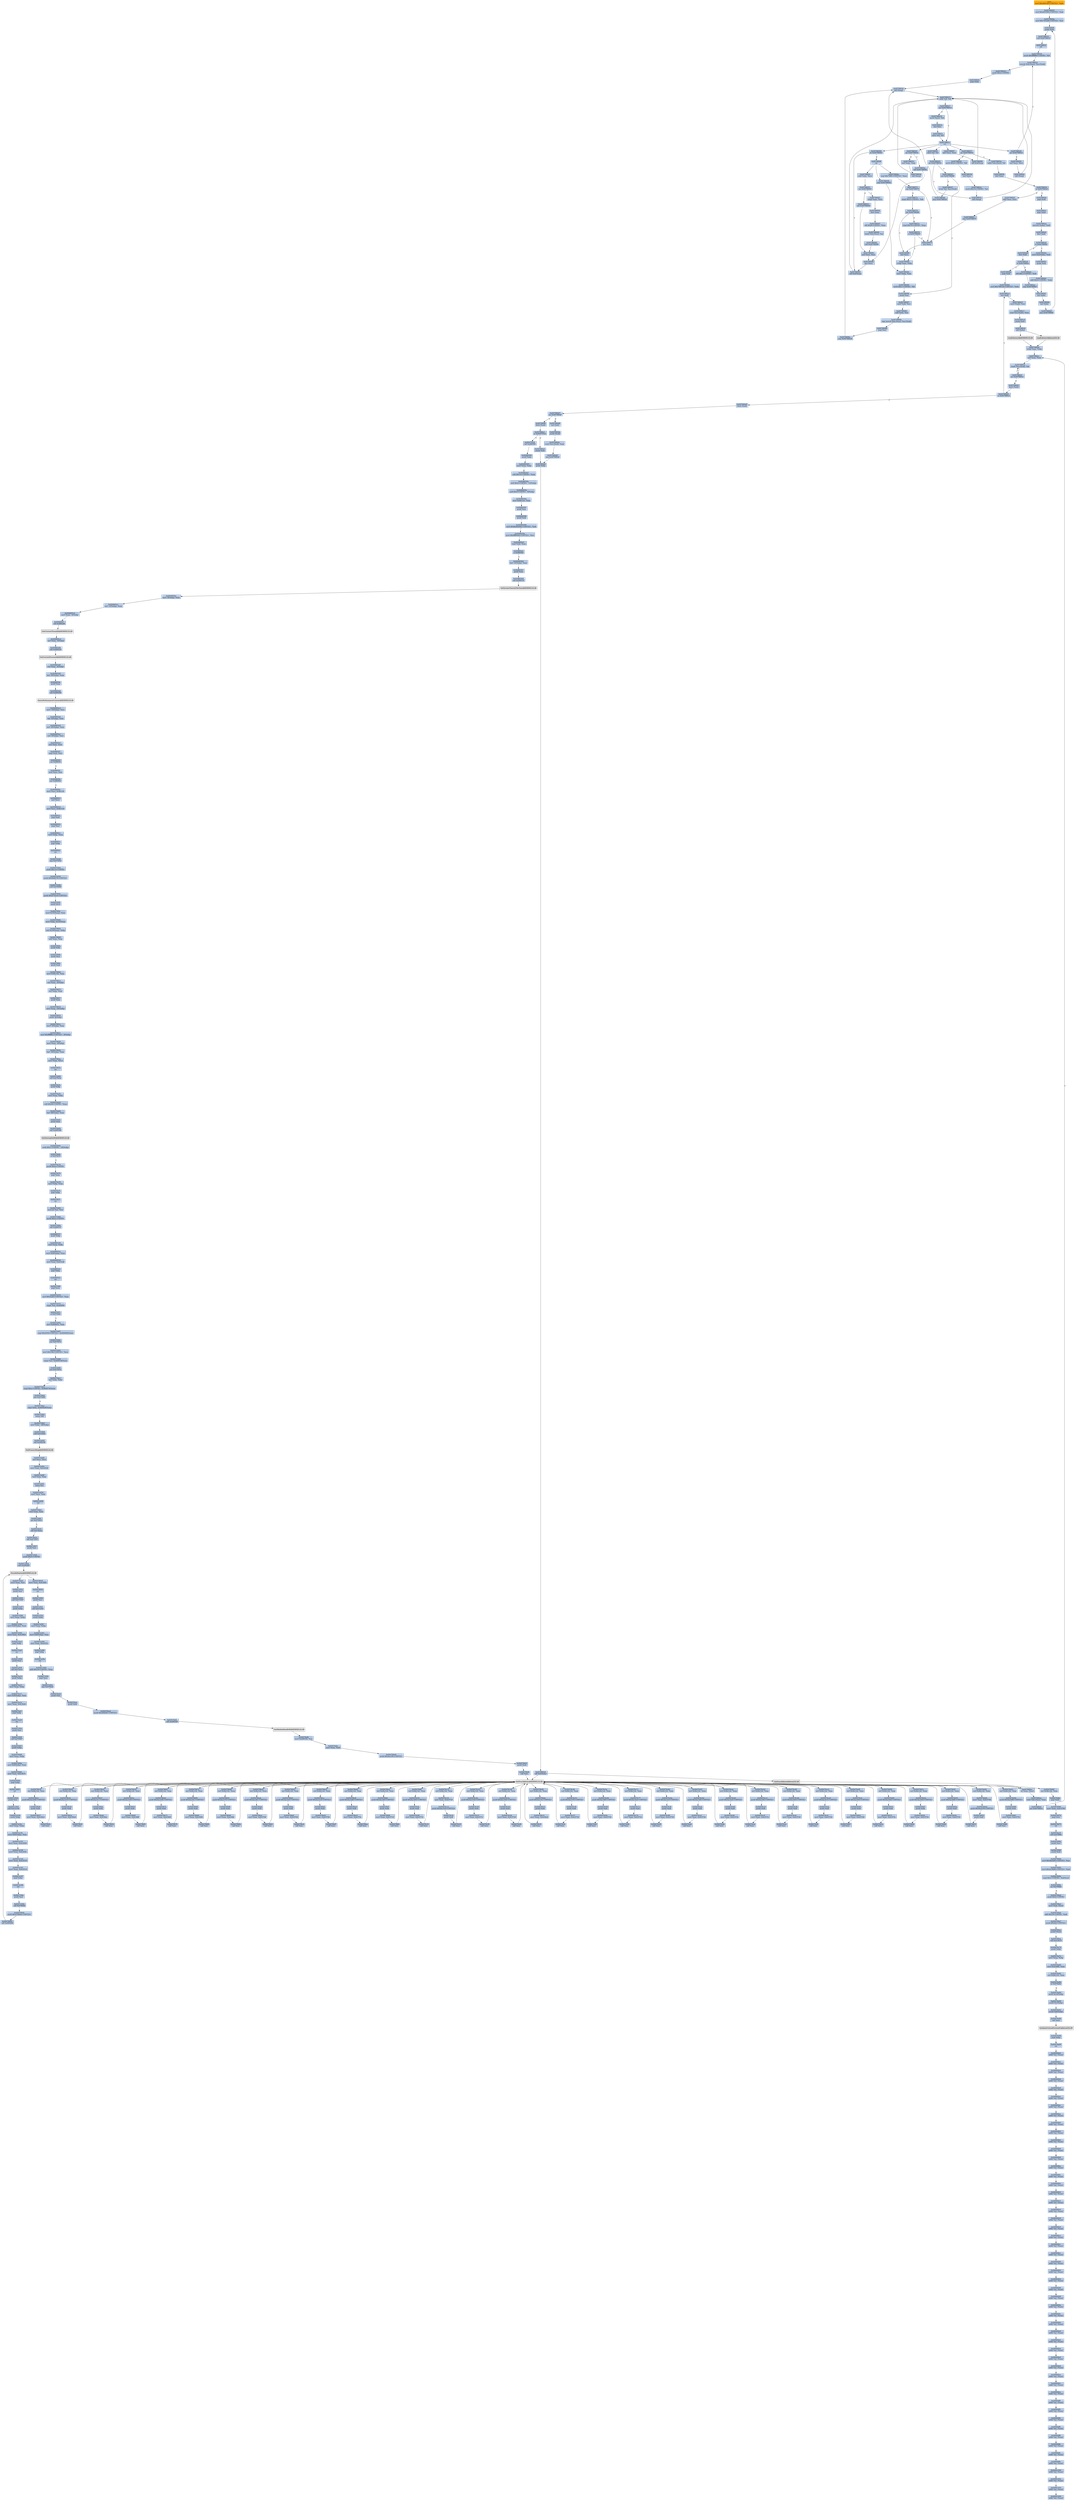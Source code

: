 digraph G {
node[shape=rectangle,style=filled,fillcolor=lightsteelblue,color=lightsteelblue]
bgcolor="transparent"
a0x00798000movl_0x4001d0UINT32_ebx[label="start\nmovl $0x4001d0<UINT32>, %ebx",fillcolor="orange",color="lightgrey"];
a0x00798005movl_0x401000UINT32_edi[label="0x00798005\nmovl $0x401000<UINT32>, %edi"];
a0x0079800amovl_0x743ad8UINT32_esi[label="0x0079800a\nmovl $0x743ad8<UINT32>, %esi"];
a0x0079800fpushl_ebx[label="0x0079800f\npushl %ebx"];
a0x00798010call_0x0079801f[label="0x00798010\ncall 0x0079801f"];
a0x0079801fcld_[label="0x0079801f\ncld "];
a0x00798020movb_0xffffff80UINT8_dl[label="0x00798020\nmovb $0xffffff80<UINT8>, %dl"];
a0x00798022movsb_ds_esi__es_edi_[label="0x00798022\nmovsb %ds:(%esi), %es:(%edi)"];
a0x00798023pushl_0x2UINT8[label="0x00798023\npushl $0x2<UINT8>"];
a0x00798025popl_ebx[label="0x00798025\npopl %ebx"];
a0x00798026call_esp_[label="0x00798026\ncall (%esp)"];
a0x00798015addb_dl_dl[label="0x00798015\naddb %dl, %dl"];
a0x00798017jne_0x0079801e[label="0x00798017\njne 0x0079801e"];
a0x00798019movb_esi__dl[label="0x00798019\nmovb (%esi), %dl"];
a0x0079801bincl_esi[label="0x0079801b\nincl %esi"];
a0x0079801cadcb_dl_dl[label="0x0079801c\nadcb %dl, %dl"];
a0x0079801eret[label="0x0079801e\nret"];
a0x00798029jae_0x00798022[label="0x00798029\njae 0x00798022"];
a0x0079802bxorl_ecx_ecx[label="0x0079802b\nxorl %ecx, %ecx"];
a0x0079802dcall_esp_[label="0x0079802d\ncall (%esp)"];
a0x00798030jae_0x0079804a[label="0x00798030\njae 0x0079804a"];
a0x00798032xorl_eax_eax[label="0x00798032\nxorl %eax, %eax"];
a0x00798034call_esp_[label="0x00798034\ncall (%esp)"];
a0x00798037jae_0x0079805a[label="0x00798037\njae 0x0079805a"];
a0x00798039movb_0x2UINT8_bl[label="0x00798039\nmovb $0x2<UINT8>, %bl"];
a0x0079803bincl_ecx[label="0x0079803b\nincl %ecx"];
a0x0079803cmovb_0x10UINT8_al[label="0x0079803c\nmovb $0x10<UINT8>, %al"];
a0x0079803ecall_esp_[label="0x0079803e\ncall (%esp)"];
a0x00798041adcb_al_al[label="0x00798041\nadcb %al, %al"];
a0x00798043jae_0x0079803e[label="0x00798043\njae 0x0079803e"];
a0x00798045jne_0x00798086[label="0x00798045\njne 0x00798086"];
a0x00798086pushl_esi[label="0x00798086\npushl %esi"];
a0x00798087movl_edi_esi[label="0x00798087\nmovl %edi, %esi"];
a0x00798089subl_eax_esi[label="0x00798089\nsubl %eax, %esi"];
a0x0079808brepz_movsb_ds_esi__es_edi_[label="0x0079808b\nrepz movsb %ds:(%esi), %es:(%edi)"];
a0x0079808dpopl_esi[label="0x0079808d\npopl %esi"];
a0x0079808ejmp_0x00798026[label="0x0079808e\njmp 0x00798026"];
a0x0079805alodsb_ds_esi__al[label="0x0079805a\nlodsb %ds:(%esi), %al"];
a0x0079805bshrl_eax[label="0x0079805b\nshrl %eax"];
a0x0079805dje_0x007980a0[label="0x0079805d\nje 0x007980a0"];
a0x0079805fadcl_ecx_ecx[label="0x0079805f\nadcl %ecx, %ecx"];
a0x00798061jmp_0x0079807f[label="0x00798061\njmp 0x0079807f"];
a0x0079807fincl_ecx[label="0x0079807f\nincl %ecx"];
a0x00798080incl_ecx[label="0x00798080\nincl %ecx"];
a0x00798081xchgl_eax_ebp[label="0x00798081\nxchgl %eax, %ebp"];
a0x00798082movl_ebp_eax[label="0x00798082\nmovl %ebp, %eax"];
a0x00798084movb_0x1UINT8_bl[label="0x00798084\nmovb $0x1<UINT8>, %bl"];
a0x00798047stosb_al_es_edi_[label="0x00798047\nstosb %al, %es:(%edi)"];
a0x00798048jmp_0x00798026[label="0x00798048\njmp 0x00798026"];
a0x0079804acall_0x00798092[label="0x0079804a\ncall 0x00798092"];
a0x00798092incl_ecx[label="0x00798092\nincl %ecx"];
a0x00798093call_0x4esp_[label="0x00798093\ncall 0x4(%esp)"];
a0x00798097adcl_ecx_ecx[label="0x00798097\nadcl %ecx, %ecx"];
a0x00798099call_0x4esp_[label="0x00798099\ncall 0x4(%esp)"];
a0x0079809djb_0x00798093[label="0x0079809d\njb 0x00798093"];
a0x0079809fret[label="0x0079809f\nret"];
a0x0079804fsubl_ebx_ecx[label="0x0079804f\nsubl %ebx, %ecx"];
a0x00798051jne_0x00798063[label="0x00798051\njne 0x00798063"];
a0x00798063xchgl_eax_ecx[label="0x00798063\nxchgl %eax, %ecx"];
a0x00798064decl_eax[label="0x00798064\ndecl %eax"];
a0x00798065shll_0x8UINT8_eax[label="0x00798065\nshll $0x8<UINT8>, %eax"];
a0x00798068lodsb_ds_esi__al[label="0x00798068\nlodsb %ds:(%esi), %al"];
a0x00798069call_0x00798090[label="0x00798069\ncall 0x00798090"];
a0x00798090xorl_ecx_ecx[label="0x00798090\nxorl %ecx, %ecx"];
a0x0079806ecmpl_0x7d00UINT32_eax[label="0x0079806e\ncmpl $0x7d00<UINT32>, %eax"];
a0x00798073jae_0x0079807f[label="0x00798073\njae 0x0079807f"];
a0x00798075cmpb_0x5UINT8_ah[label="0x00798075\ncmpb $0x5<UINT8>, %ah"];
a0x00798078jae_0x00798080[label="0x00798078\njae 0x00798080"];
a0x0079807acmpl_0x7fUINT8_eax[label="0x0079807a\ncmpl $0x7f<UINT8>, %eax"];
a0x0079807dja_0x00798081[label="0x0079807d\nja 0x00798081"];
a0x00798053call_0x00798090[label="0x00798053\ncall 0x00798090"];
a0x00798058jmp_0x00798082[label="0x00798058\njmp 0x00798082"];
a0x007980a0popl_edi[label="0x007980a0\npopl %edi"];
a0x007980a1popl_ebx[label="0x007980a1\npopl %ebx"];
a0x007980a2movzwl_ebx__edi[label="0x007980a2\nmovzwl (%ebx), %edi"];
a0x007980a5decl_edi[label="0x007980a5\ndecl %edi"];
a0x007980a6je_0x007980b0[label="0x007980a6\nje 0x007980b0"];
a0x007980a8decl_edi[label="0x007980a8\ndecl %edi"];
a0x007980a9je_0x007980be[label="0x007980a9\nje 0x007980be"];
a0x007980abshll_0xcUINT8_edi[label="0x007980ab\nshll $0xc<UINT8>, %edi"];
a0x007980aejmp_0x007980b7[label="0x007980ae\njmp 0x007980b7"];
a0x007980b7incl_ebx[label="0x007980b7\nincl %ebx"];
a0x007980b8incl_ebx[label="0x007980b8\nincl %ebx"];
a0x007980b9jmp_0x0079800f[label="0x007980b9\njmp 0x0079800f"];
a0x007980b0movl_0x2ebx__edi[label="0x007980b0\nmovl 0x2(%ebx), %edi"];
a0x007980b3pushl_edi[label="0x007980b3\npushl %edi"];
a0x007980b4addl_0x4UINT8_ebx[label="0x007980b4\naddl $0x4<UINT8>, %ebx"];
a0x007980bepopl_edi[label="0x007980be\npopl %edi"];
a0x007980bfmovl_0x798128UINT32_ebx[label="0x007980bf\nmovl $0x798128<UINT32>, %ebx"];
a0x007980c4incl_edi[label="0x007980c4\nincl %edi"];
a0x007980c5movl_edi__esi[label="0x007980c5\nmovl (%edi), %esi"];
a0x007980c7scasl_es_edi__eax[label="0x007980c7\nscasl %es:(%edi), %eax"];
a0x007980c8pushl_edi[label="0x007980c8\npushl %edi"];
a0x007980c9call_ebx_[label="0x007980c9\ncall (%ebx)"];
LoadLibraryA_kernel32_dll[label="LoadLibraryA@kernel32.dll",fillcolor="lightgrey",color="lightgrey"];
a0x007980cbxchgl_eax_ebp[label="0x007980cb\nxchgl %eax, %ebp"];
a0x007980ccxorl_eax_eax[label="0x007980cc\nxorl %eax, %eax"];
a0x007980cescasb_es_edi__al[label="0x007980ce\nscasb %es:(%edi), %al"];
a0x007980cfjne_0x007980ce[label="0x007980cf\njne 0x007980ce"];
a0x007980d1decb_edi_[label="0x007980d1\ndecb (%edi)"];
a0x007980d3je_0x007980c4[label="0x007980d3\nje 0x007980c4"];
a0x007980d5decb_edi_[label="0x007980d5\ndecb (%edi)"];
a0x007980d7jne_0x007980df[label="0x007980d7\njne 0x007980df"];
a0x007980d9incl_edi[label="0x007980d9\nincl %edi"];
a0x007980dapushl_edi_[label="0x007980da\npushl (%edi)"];
a0x007980dcscasl_es_edi__eax[label="0x007980dc\nscasl %es:(%edi), %eax"];
a0x007980ddjmp_0x007980e8[label="0x007980dd\njmp 0x007980e8"];
a0x007980e8pushl_ebp[label="0x007980e8\npushl %ebp"];
a0x007980e9call_0x4ebx_[label="0x007980e9\ncall 0x4(%ebx)"];
GetProcAddress_kernel32_dll[label="GetProcAddress@kernel32.dll",fillcolor="lightgrey",color="lightgrey"];
a0x007980ecorl_eax_esi_[label="0x007980ec\norl %eax, (%esi)"];
a0x007980eelodsl_ds_esi__eax[label="0x007980ee\nlodsl %ds:(%esi), %eax"];
a0x007980efjne_0x007980cc[label="0x007980ef\njne 0x007980cc"];
a0x007980dfdecb_edi_[label="0x007980df\ndecb (%edi)"];
a0x007980e1je_0x004755cb[label="0x007980e1\nje 0x004755cb"];
a0x007980e7pushl_edi[label="0x007980e7\npushl %edi"];
GetProcAddress_KERNEL32_dll[label="GetProcAddress@KERNEL32.dll",fillcolor="lightgrey",color="lightgrey"];
LoadLibraryA_KERNEL32_dll[label="LoadLibraryA@KERNEL32.dll",fillcolor="lightgrey",color="lightgrey"];
a0x004755cbcall_0x480584[label="0x004755cb\ncall 0x480584"];
a0x00480584pushl_ebp[label="0x00480584\npushl %ebp"];
a0x00480585movl_esp_ebp[label="0x00480585\nmovl %esp, %ebp"];
a0x00480587subl_0x14UINT8_esp[label="0x00480587\nsubl $0x14<UINT8>, %esp"];
a0x0048058aandl_0x0UINT8__12ebp_[label="0x0048058a\nandl $0x0<UINT8>, -12(%ebp)"];
a0x0048058eandl_0x0UINT8__8ebp_[label="0x0048058e\nandl $0x0<UINT8>, -8(%ebp)"];
a0x00480592movl_0x4bc1dc_eax[label="0x00480592\nmovl 0x4bc1dc, %eax"];
a0x00480597pushl_esi[label="0x00480597\npushl %esi"];
a0x00480598pushl_edi[label="0x00480598\npushl %edi"];
a0x00480599movl_0xbb40e64eUINT32_edi[label="0x00480599\nmovl $0xbb40e64e<UINT32>, %edi"];
a0x0048059emovl_0xffff0000UINT32_esi[label="0x0048059e\nmovl $0xffff0000<UINT32>, %esi"];
a0x004805a3cmpl_edi_eax[label="0x004805a3\ncmpl %edi, %eax"];
a0x004805a5je_0x4805b4[label="0x004805a5\nje 0x4805b4"];
a0x004805b4leal__12ebp__eax[label="0x004805b4\nleal -12(%ebp), %eax"];
a0x004805b7pushl_eax[label="0x004805b7\npushl %eax"];
a0x004805b8call_0x490310[label="0x004805b8\ncall 0x490310"];
GetSystemTimeAsFileTime_KERNEL32_dll[label="GetSystemTimeAsFileTime@KERNEL32.dll",fillcolor="lightgrey",color="lightgrey"];
a0x004805bemovl__8ebp__eax[label="0x004805be\nmovl -8(%ebp), %eax"];
a0x004805c1xorl__12ebp__eax[label="0x004805c1\nxorl -12(%ebp), %eax"];
a0x004805c4movl_eax__4ebp_[label="0x004805c4\nmovl %eax, -4(%ebp)"];
a0x004805c7call_0x4902d8[label="0x004805c7\ncall 0x4902d8"];
GetCurrentThreadId_KERNEL32_dll[label="GetCurrentThreadId@KERNEL32.dll",fillcolor="lightgrey",color="lightgrey"];
a0x004805cdxorl_eax__4ebp_[label="0x004805cd\nxorl %eax, -4(%ebp)"];
a0x004805d0call_0x490220[label="0x004805d0\ncall 0x490220"];
GetCurrentProcessId_KERNEL32_dll[label="GetCurrentProcessId@KERNEL32.dll",fillcolor="lightgrey",color="lightgrey"];
a0x004805d6xorl_eax__4ebp_[label="0x004805d6\nxorl %eax, -4(%ebp)"];
a0x004805d9leal__20ebp__eax[label="0x004805d9\nleal -20(%ebp), %eax"];
a0x004805dcpushl_eax[label="0x004805dc\npushl %eax"];
a0x004805ddcall_0x490208[label="0x004805dd\ncall 0x490208"];
QueryPerformanceCounter_KERNEL32_dll[label="QueryPerformanceCounter@KERNEL32.dll",fillcolor="lightgrey",color="lightgrey"];
a0x004805e3movl__16ebp__ecx[label="0x004805e3\nmovl -16(%ebp), %ecx"];
a0x004805e6leal__4ebp__eax[label="0x004805e6\nleal -4(%ebp), %eax"];
a0x004805e9xorl__20ebp__ecx[label="0x004805e9\nxorl -20(%ebp), %ecx"];
a0x004805ecxorl__4ebp__ecx[label="0x004805ec\nxorl -4(%ebp), %ecx"];
a0x004805efxorl_eax_ecx[label="0x004805ef\nxorl %eax, %ecx"];
a0x004805f1cmpl_edi_ecx[label="0x004805f1\ncmpl %edi, %ecx"];
a0x004805f3jne_0x4805fc[label="0x004805f3\njne 0x4805fc"];
a0x004805fctestl_ecx_esi[label="0x004805fc\ntestl %ecx, %esi"];
a0x004805fejne_0x48060c[label="0x004805fe\njne 0x48060c"];
a0x0048060cmovl_ecx_0x4bc1dc[label="0x0048060c\nmovl %ecx, 0x4bc1dc"];
a0x00480612notl_ecx[label="0x00480612\nnotl %ecx"];
a0x00480614movl_ecx_0x4bc1e0[label="0x00480614\nmovl %ecx, 0x4bc1e0"];
a0x0048061apopl_edi[label="0x0048061a\npopl %edi"];
a0x0048061bpopl_esi[label="0x0048061b\npopl %esi"];
a0x0048061cmovl_ebp_esp[label="0x0048061c\nmovl %ebp, %esp"];
a0x0048061epopl_ebp[label="0x0048061e\npopl %ebp"];
a0x0048061fret[label="0x0048061f\nret"];
a0x004755d0jmp_0x475454[label="0x004755d0\njmp 0x475454"];
a0x00475454pushl_0x14UINT8[label="0x00475454\npushl $0x14<UINT8>"];
a0x00475456pushl_0x4b9278UINT32[label="0x00475456\npushl $0x4b9278<UINT32>"];
a0x0047545bcall_0x4795f0[label="0x0047545b\ncall 0x4795f0"];
a0x004795f0pushl_0x4752c0UINT32[label="0x004795f0\npushl $0x4752c0<UINT32>"];
a0x004795f5pushl_fs_0[label="0x004795f5\npushl %fs:0"];
a0x004795fcmovl_0x10esp__eax[label="0x004795fc\nmovl 0x10(%esp), %eax"];
a0x00479600movl_ebp_0x10esp_[label="0x00479600\nmovl %ebp, 0x10(%esp)"];
a0x00479604leal_0x10esp__ebp[label="0x00479604\nleal 0x10(%esp), %ebp"];
a0x00479608subl_eax_esp[label="0x00479608\nsubl %eax, %esp"];
a0x0047960apushl_ebx[label="0x0047960a\npushl %ebx"];
a0x0047960bpushl_esi[label="0x0047960b\npushl %esi"];
a0x0047960cpushl_edi[label="0x0047960c\npushl %edi"];
a0x0047960dmovl_0x4bc1dc_eax[label="0x0047960d\nmovl 0x4bc1dc, %eax"];
a0x00479612xorl_eax__4ebp_[label="0x00479612\nxorl %eax, -4(%ebp)"];
a0x00479615xorl_ebp_eax[label="0x00479615\nxorl %ebp, %eax"];
a0x00479617pushl_eax[label="0x00479617\npushl %eax"];
a0x00479618movl_esp__24ebp_[label="0x00479618\nmovl %esp, -24(%ebp)"];
a0x0047961bpushl__8ebp_[label="0x0047961b\npushl -8(%ebp)"];
a0x0047961emovl__4ebp__eax[label="0x0047961e\nmovl -4(%ebp), %eax"];
a0x00479621movl_0xfffffffeUINT32__4ebp_[label="0x00479621\nmovl $0xfffffffe<UINT32>, -4(%ebp)"];
a0x00479628movl_eax__8ebp_[label="0x00479628\nmovl %eax, -8(%ebp)"];
a0x0047962bleal__16ebp__eax[label="0x0047962b\nleal -16(%ebp), %eax"];
a0x0047962emovl_eax_fs_0[label="0x0047962e\nmovl %eax, %fs:0"];
a0x00479634ret[label="0x00479634\nret"];
a0x00475460call_0x479a5a[label="0x00475460\ncall 0x479a5a"];
a0x00479a5apushl_ebp[label="0x00479a5a\npushl %ebp"];
a0x00479a5bmovl_esp_ebp[label="0x00479a5b\nmovl %esp, %ebp"];
a0x00479a5dsubl_0x44UINT8_esp[label="0x00479a5d\nsubl $0x44<UINT8>, %esp"];
a0x00479a60leal__68ebp__eax[label="0x00479a60\nleal -68(%ebp), %eax"];
a0x00479a63pushl_eax[label="0x00479a63\npushl %eax"];
a0x00479a64call_0x490388[label="0x00479a64\ncall 0x490388"];
GetStartupInfoW_KERNEL32_dll[label="GetStartupInfoW@KERNEL32.dll",fillcolor="lightgrey",color="lightgrey"];
a0x00479a6atestb_0x1UINT8__24ebp_[label="0x00479a6a\ntestb $0x1<UINT8>, -24(%ebp)"];
a0x00479a6eje_0x479a76[label="0x00479a6e\nje 0x479a76"];
a0x00479a76pushl_0xaUINT8[label="0x00479a76\npushl $0xa<UINT8>"];
a0x00479a78popl_eax[label="0x00479a78\npopl %eax"];
a0x00479a79movl_ebp_esp[label="0x00479a79\nmovl %ebp, %esp"];
a0x00479a7bpopl_ebp[label="0x00479a7b\npopl %ebp"];
a0x00479a7cret[label="0x00479a7c\nret"];
a0x00475465movzwl_ax_esi[label="0x00475465\nmovzwl %ax, %esi"];
a0x00475468pushl_0x2UINT8[label="0x00475468\npushl $0x2<UINT8>"];
a0x0047546acall_0x480537[label="0x0047546a\ncall 0x480537"];
a0x00480537pushl_ebp[label="0x00480537\npushl %ebp"];
a0x00480538movl_esp_ebp[label="0x00480538\nmovl %esp, %ebp"];
a0x0048053amovl_0x8ebp__eax[label="0x0048053a\nmovl 0x8(%ebp), %eax"];
a0x0048053dmovl_eax_0x4c3cd8[label="0x0048053d\nmovl %eax, 0x4c3cd8"];
a0x00480542popl_ebp[label="0x00480542\npopl %ebp"];
a0x00480543ret[label="0x00480543\nret"];
a0x0047546fpopl_ecx[label="0x0047546f\npopl %ecx"];
a0x00475470movl_0x5a4dUINT32_eax[label="0x00475470\nmovl $0x5a4d<UINT32>, %eax"];
a0x00475475cmpw_ax_0x400000[label="0x00475475\ncmpw %ax, 0x400000"];
a0x0047547cje_0x475482[label="0x0047547c\nje 0x475482"];
a0x00475482movl_0x40003c_eax[label="0x00475482\nmovl 0x40003c, %eax"];
a0x00475487cmpl_0x4550UINT32_0x400000eax_[label="0x00475487\ncmpl $0x4550<UINT32>, 0x400000(%eax)"];
a0x00475491jne_0x47547e[label="0x00475491\njne 0x47547e"];
a0x00475493movl_0x10bUINT32_ecx[label="0x00475493\nmovl $0x10b<UINT32>, %ecx"];
a0x00475498cmpw_cx_0x400018eax_[label="0x00475498\ncmpw %cx, 0x400018(%eax)"];
a0x0047549fjne_0x47547e[label="0x0047549f\njne 0x47547e"];
a0x004754a1xorl_ebx_ebx[label="0x004754a1\nxorl %ebx, %ebx"];
a0x004754a3cmpl_0xeUINT8_0x400074eax_[label="0x004754a3\ncmpl $0xe<UINT8>, 0x400074(%eax)"];
a0x004754aajbe_0x4754b5[label="0x004754aa\njbe 0x4754b5"];
a0x004754accmpl_ebx_0x4000e8eax_[label="0x004754ac\ncmpl %ebx, 0x4000e8(%eax)"];
a0x004754b2setne_bl[label="0x004754b2\nsetne %bl"];
a0x004754b5movl_ebx__28ebp_[label="0x004754b5\nmovl %ebx, -28(%ebp)"];
a0x004754b8call_0x47a442[label="0x004754b8\ncall 0x47a442"];
a0x0047a442call_0x490248[label="0x0047a442\ncall 0x490248"];
GetProcessHeap_KERNEL32_dll[label="GetProcessHeap@KERNEL32.dll",fillcolor="lightgrey",color="lightgrey"];
a0x0047a448xorl_ecx_ecx[label="0x0047a448\nxorl %ecx, %ecx"];
a0x0047a44amovl_eax_0x4c4328[label="0x0047a44a\nmovl %eax, 0x4c4328"];
a0x0047a44ftestl_eax_eax[label="0x0047a44f\ntestl %eax, %eax"];
a0x0047a451setne_cl[label="0x0047a451\nsetne %cl"];
a0x0047a454movl_ecx_eax[label="0x0047a454\nmovl %ecx, %eax"];
a0x0047a456ret[label="0x0047a456\nret"];
a0x004754bdtestl_eax_eax[label="0x004754bd\ntestl %eax, %eax"];
a0x004754bfjne_0x4754c9[label="0x004754bf\njne 0x4754c9"];
a0x004754c9call_0x476a2e[label="0x004754c9\ncall 0x476a2e"];
a0x00476a2ecall_0x471927[label="0x00476a2e\ncall 0x471927"];
a0x00471927pushl_esi[label="0x00471927\npushl %esi"];
a0x00471928pushl_0x0UINT8[label="0x00471928\npushl $0x0<UINT8>"];
a0x0047192acall_0x490268[label="0x0047192a\ncall 0x490268"];
EncodePointer_KERNEL32_dll[label="EncodePointer@KERNEL32.dll",fillcolor="lightgrey",color="lightgrey"];
a0x00471930movl_eax_esi[label="0x00471930\nmovl %eax, %esi"];
a0x00471932pushl_esi[label="0x00471932\npushl %esi"];
a0x00471933call_0x473397[label="0x00471933\ncall 0x473397"];
a0x00473397pushl_ebp[label="0x00473397\npushl %ebp"];
a0x00473398movl_esp_ebp[label="0x00473398\nmovl %esp, %ebp"];
a0x0047339amovl_0x8ebp__eax[label="0x0047339a\nmovl 0x8(%ebp), %eax"];
a0x0047339dmovl_eax_0x4c3804[label="0x0047339d\nmovl %eax, 0x4c3804"];
a0x004733a2popl_ebp[label="0x004733a2\npopl %ebp"];
a0x004733a3ret[label="0x004733a3\nret"];
a0x00471938pushl_esi[label="0x00471938\npushl %esi"];
a0x00471939call_0x475a14[label="0x00471939\ncall 0x475a14"];
a0x00475a14pushl_ebp[label="0x00475a14\npushl %ebp"];
a0x00475a15movl_esp_ebp[label="0x00475a15\nmovl %esp, %ebp"];
a0x00475a17movl_0x8ebp__eax[label="0x00475a17\nmovl 0x8(%ebp), %eax"];
a0x00475a1amovl_eax_0x4c3b40[label="0x00475a1a\nmovl %eax, 0x4c3b40"];
a0x00475a1fpopl_ebp[label="0x00475a1f\npopl %ebp"];
a0x00475a20ret[label="0x00475a20\nret"];
a0x0047193epushl_esi[label="0x0047193e\npushl %esi"];
a0x0047193fcall_0x479487[label="0x0047193f\ncall 0x479487"];
a0x00479487pushl_ebp[label="0x00479487\npushl %ebp"];
a0x00479488movl_esp_ebp[label="0x00479488\nmovl %esp, %ebp"];
a0x0047948amovl_0x8ebp__eax[label="0x0047948a\nmovl 0x8(%ebp), %eax"];
a0x0047948dmovl_eax_0x4c3b74[label="0x0047948d\nmovl %eax, 0x4c3b74"];
a0x00479492popl_ebp[label="0x00479492\npopl %ebp"];
a0x00479493ret[label="0x00479493\nret"];
a0x00471944pushl_esi[label="0x00471944\npushl %esi"];
a0x00471945call_0x47a14d[label="0x00471945\ncall 0x47a14d"];
a0x0047a14dpushl_ebp[label="0x0047a14d\npushl %ebp"];
a0x0047a14emovl_esp_ebp[label="0x0047a14e\nmovl %esp, %ebp"];
a0x0047a150movl_0x8ebp__eax[label="0x0047a150\nmovl 0x8(%ebp), %eax"];
a0x0047a153movl_eax_0x4c4308[label="0x0047a153\nmovl %eax, 0x4c4308"];
a0x0047a158movl_eax_0x4c430c[label="0x0047a158\nmovl %eax, 0x4c430c"];
a0x0047a15dmovl_eax_0x4c4310[label="0x0047a15d\nmovl %eax, 0x4c4310"];
a0x0047a162movl_eax_0x4c4314[label="0x0047a162\nmovl %eax, 0x4c4314"];
a0x0047a167popl_ebp[label="0x0047a167\npopl %ebp"];
a0x0047a168ret[label="0x0047a168\nret"];
a0x0047194apushl_esi[label="0x0047194a\npushl %esi"];
a0x0047194bcall_0x47864b[label="0x0047194b\ncall 0x47864b"];
a0x0047864bpushl_0x478604UINT32[label="0x0047864b\npushl $0x478604<UINT32>"];
a0x00478650call_0x490268[label="0x00478650\ncall 0x490268"];
a0x00478656movl_eax_0x4c3b6c[label="0x00478656\nmovl %eax, 0x4c3b6c"];
a0x0047865bret[label="0x0047865b\nret"];
a0x00471950pushl_esi[label="0x00471950\npushl %esi"];
a0x00471951call_0x47a35e[label="0x00471951\ncall 0x47a35e"];
a0x0047a35epushl_ebp[label="0x0047a35e\npushl %ebp"];
a0x0047a35fmovl_esp_ebp[label="0x0047a35f\nmovl %esp, %ebp"];
a0x0047a361movl_0x8ebp__eax[label="0x0047a361\nmovl 0x8(%ebp), %eax"];
a0x0047a364movl_eax_0x4c431c[label="0x0047a364\nmovl %eax, 0x4c431c"];
a0x0047a369popl_ebp[label="0x0047a369\npopl %ebp"];
a0x0047a36aret[label="0x0047a36a\nret"];
a0x00471956addl_0x18UINT8_esp[label="0x00471956\naddl $0x18<UINT8>, %esp"];
a0x00471959popl_esi[label="0x00471959\npopl %esi"];
a0x0047195ajmp_0x479aeb[label="0x0047195a\njmp 0x479aeb"];
a0x00479aebpushl_esi[label="0x00479aeb\npushl %esi"];
a0x00479aecpushl_edi[label="0x00479aec\npushl %edi"];
a0x00479aedpushl_0x49d59cUINT32[label="0x00479aed\npushl $0x49d59c<UINT32>"];
a0x00479af2call_0x490348[label="0x00479af2\ncall 0x490348"];
GetModuleHandleW_KERNEL32_dll[label="GetModuleHandleW@KERNEL32.dll",fillcolor="lightgrey",color="lightgrey"];
a0x00479af8movl_0x490358_esi[label="0x00479af8\nmovl 0x490358, %esi"];
a0x00479afemovl_eax_edi[label="0x00479afe\nmovl %eax, %edi"];
a0x00479b00pushl_0x4ac1f0UINT32[label="0x00479b00\npushl $0x4ac1f0<UINT32>"];
a0x00479b05pushl_edi[label="0x00479b05\npushl %edi"];
a0x00479b06call_esi[label="0x00479b06\ncall %esi"];
a0x00479b08xorl_0x4bc1dc_eax[label="0x00479b08\nxorl 0x4bc1dc, %eax"];
a0x00479b0epushl_0x4ac1fcUINT32[label="0x00479b0e\npushl $0x4ac1fc<UINT32>"];
a0x00479b13pushl_edi[label="0x00479b13\npushl %edi"];
a0x00479b14movl_eax_0x4c56e0[label="0x00479b14\nmovl %eax, 0x4c56e0"];
a0x00479b19call_esi[label="0x00479b19\ncall %esi"];
a0x00479b1bxorl_0x4bc1dc_eax[label="0x00479b1b\nxorl 0x4bc1dc, %eax"];
a0x00479b21pushl_0x4ac204UINT32[label="0x00479b21\npushl $0x4ac204<UINT32>"];
a0x00479b26pushl_edi[label="0x00479b26\npushl %edi"];
a0x00479b27movl_eax_0x4c56e4[label="0x00479b27\nmovl %eax, 0x4c56e4"];
a0x00479b2ccall_esi[label="0x00479b2c\ncall %esi"];
a0x00479b2exorl_0x4bc1dc_eax[label="0x00479b2e\nxorl 0x4bc1dc, %eax"];
a0x00479b34pushl_0x4ac210UINT32[label="0x00479b34\npushl $0x4ac210<UINT32>"];
a0x00479b39pushl_edi[label="0x00479b39\npushl %edi"];
a0x00479b3amovl_eax_0x4c56e8[label="0x00479b3a\nmovl %eax, 0x4c56e8"];
a0x00479b3fcall_esi[label="0x00479b3f\ncall %esi"];
a0x00479b41xorl_0x4bc1dc_eax[label="0x00479b41\nxorl 0x4bc1dc, %eax"];
a0x00479b47pushl_0x4ac21cUINT32[label="0x00479b47\npushl $0x4ac21c<UINT32>"];
a0x00479b4cpushl_edi[label="0x00479b4c\npushl %edi"];
a0x00479b4dmovl_eax_0x4c56ec[label="0x00479b4d\nmovl %eax, 0x4c56ec"];
a0x00479b52call_esi[label="0x00479b52\ncall %esi"];
a0x00479b54xorl_0x4bc1dc_eax[label="0x00479b54\nxorl 0x4bc1dc, %eax"];
a0x00479b5apushl_0x4ac238UINT32[label="0x00479b5a\npushl $0x4ac238<UINT32>"];
a0x00479b5fpushl_edi[label="0x00479b5f\npushl %edi"];
a0x00479b60movl_eax_0x4c56f0[label="0x00479b60\nmovl %eax, 0x4c56f0"];
a0x00479b65call_esi[label="0x00479b65\ncall %esi"];
a0x00479b67xorl_0x4bc1dc_eax[label="0x00479b67\nxorl 0x4bc1dc, %eax"];
a0x00479b6dpushl_0x4ac248UINT32[label="0x00479b6d\npushl $0x4ac248<UINT32>"];
a0x00479b72pushl_edi[label="0x00479b72\npushl %edi"];
a0x00479b73movl_eax_0x4c56f4[label="0x00479b73\nmovl %eax, 0x4c56f4"];
a0x00479b78call_esi[label="0x00479b78\ncall %esi"];
a0x00479b7axorl_0x4bc1dc_eax[label="0x00479b7a\nxorl 0x4bc1dc, %eax"];
a0x00479b80pushl_0x4ac25cUINT32[label="0x00479b80\npushl $0x4ac25c<UINT32>"];
a0x00479b85pushl_edi[label="0x00479b85\npushl %edi"];
a0x00479b86movl_eax_0x4c56f8[label="0x00479b86\nmovl %eax, 0x4c56f8"];
a0x00479b8bcall_esi[label="0x00479b8b\ncall %esi"];
a0x00479b8dxorl_0x4bc1dc_eax[label="0x00479b8d\nxorl 0x4bc1dc, %eax"];
a0x00479b93pushl_0x4ac274UINT32[label="0x00479b93\npushl $0x4ac274<UINT32>"];
a0x00479b98pushl_edi[label="0x00479b98\npushl %edi"];
a0x00479b99movl_eax_0x4c56fc[label="0x00479b99\nmovl %eax, 0x4c56fc"];
a0x00479b9ecall_esi[label="0x00479b9e\ncall %esi"];
a0x00479ba0xorl_0x4bc1dc_eax[label="0x00479ba0\nxorl 0x4bc1dc, %eax"];
a0x00479ba6pushl_0x4ac28cUINT32[label="0x00479ba6\npushl $0x4ac28c<UINT32>"];
a0x00479babpushl_edi[label="0x00479bab\npushl %edi"];
a0x00479bacmovl_eax_0x4c5700[label="0x00479bac\nmovl %eax, 0x4c5700"];
a0x00479bb1call_esi[label="0x00479bb1\ncall %esi"];
a0x00479bb3xorl_0x4bc1dc_eax[label="0x00479bb3\nxorl 0x4bc1dc, %eax"];
a0x00479bb9pushl_0x4ac2a0UINT32[label="0x00479bb9\npushl $0x4ac2a0<UINT32>"];
a0x00479bbepushl_edi[label="0x00479bbe\npushl %edi"];
a0x00479bbfmovl_eax_0x4c5704[label="0x00479bbf\nmovl %eax, 0x4c5704"];
a0x00479bc4call_esi[label="0x00479bc4\ncall %esi"];
a0x00479bc6xorl_0x4bc1dc_eax[label="0x00479bc6\nxorl 0x4bc1dc, %eax"];
a0x00479bccpushl_0x4ac2c0UINT32[label="0x00479bcc\npushl $0x4ac2c0<UINT32>"];
a0x00479bd1pushl_edi[label="0x00479bd1\npushl %edi"];
a0x00479bd2movl_eax_0x4c5708[label="0x00479bd2\nmovl %eax, 0x4c5708"];
a0x00479bd7call_esi[label="0x00479bd7\ncall %esi"];
a0x00479bd9xorl_0x4bc1dc_eax[label="0x00479bd9\nxorl 0x4bc1dc, %eax"];
a0x00479bdfpushl_0x4ac2d8UINT32[label="0x00479bdf\npushl $0x4ac2d8<UINT32>"];
a0x00479be4pushl_edi[label="0x00479be4\npushl %edi"];
a0x00479be5movl_eax_0x4c570c[label="0x00479be5\nmovl %eax, 0x4c570c"];
a0x00479beacall_esi[label="0x00479bea\ncall %esi"];
a0x00479becxorl_0x4bc1dc_eax[label="0x00479bec\nxorl 0x4bc1dc, %eax"];
a0x00479bf2pushl_0x4ac2f0UINT32[label="0x00479bf2\npushl $0x4ac2f0<UINT32>"];
a0x00479bf7pushl_edi[label="0x00479bf7\npushl %edi"];
a0x00479bf8movl_eax_0x4c5710[label="0x00479bf8\nmovl %eax, 0x4c5710"];
a0x00479bfdcall_esi[label="0x00479bfd\ncall %esi"];
a0x00479bffxorl_0x4bc1dc_eax[label="0x00479bff\nxorl 0x4bc1dc, %eax"];
a0x00479c05pushl_0x4ac304UINT32[label="0x00479c05\npushl $0x4ac304<UINT32>"];
a0x00479c0apushl_edi[label="0x00479c0a\npushl %edi"];
a0x00479c0bmovl_eax_0x4c5714[label="0x00479c0b\nmovl %eax, 0x4c5714"];
a0x00479c10call_esi[label="0x00479c10\ncall %esi"];
a0x00479c12xorl_0x4bc1dc_eax[label="0x00479c12\nxorl 0x4bc1dc, %eax"];
a0x00479c18movl_eax_0x4c5718[label="0x00479c18\nmovl %eax, 0x4c5718"];
a0x00479c1dpushl_0x4ac318UINT32[label="0x00479c1d\npushl $0x4ac318<UINT32>"];
a0x00479c22pushl_edi[label="0x00479c22\npushl %edi"];
a0x00479c23call_esi[label="0x00479c23\ncall %esi"];
a0x00479c25xorl_0x4bc1dc_eax[label="0x00479c25\nxorl 0x4bc1dc, %eax"];
a0x00479c2bpushl_0x4ac334UINT32[label="0x00479c2b\npushl $0x4ac334<UINT32>"];
a0x00479c30pushl_edi[label="0x00479c30\npushl %edi"];
a0x00479c31movl_eax_0x4c571c[label="0x00479c31\nmovl %eax, 0x4c571c"];
a0x00479c36call_esi[label="0x00479c36\ncall %esi"];
a0x00479c38xorl_0x4bc1dc_eax[label="0x00479c38\nxorl 0x4bc1dc, %eax"];
a0x00479c3epushl_0x4ac354UINT32[label="0x00479c3e\npushl $0x4ac354<UINT32>"];
a0x00479c43pushl_edi[label="0x00479c43\npushl %edi"];
a0x00479c44movl_eax_0x4c5720[label="0x00479c44\nmovl %eax, 0x4c5720"];
a0x00479c49call_esi[label="0x00479c49\ncall %esi"];
a0x00479c4bxorl_0x4bc1dc_eax[label="0x00479c4b\nxorl 0x4bc1dc, %eax"];
a0x00479c51pushl_0x4ac370UINT32[label="0x00479c51\npushl $0x4ac370<UINT32>"];
a0x00479c56pushl_edi[label="0x00479c56\npushl %edi"];
a0x00479c57movl_eax_0x4c5724[label="0x00479c57\nmovl %eax, 0x4c5724"];
a0x00479c5ccall_esi[label="0x00479c5c\ncall %esi"];
a0x00479c5exorl_0x4bc1dc_eax[label="0x00479c5e\nxorl 0x4bc1dc, %eax"];
a0x00479c64pushl_0x4ac390UINT32[label="0x00479c64\npushl $0x4ac390<UINT32>"];
a0x00479c69pushl_edi[label="0x00479c69\npushl %edi"];
a0x00479c6amovl_eax_0x4c5728[label="0x00479c6a\nmovl %eax, 0x4c5728"];
a0x00479c6fcall_esi[label="0x00479c6f\ncall %esi"];
a0x00479c71xorl_0x4bc1dc_eax[label="0x00479c71\nxorl 0x4bc1dc, %eax"];
a0x00479c77pushl_0x4ac3a4UINT32[label="0x00479c77\npushl $0x4ac3a4<UINT32>"];
a0x00479c7cpushl_edi[label="0x00479c7c\npushl %edi"];
a0x00479c7dmovl_eax_0x4c572c[label="0x00479c7d\nmovl %eax, 0x4c572c"];
a0x00479c82call_esi[label="0x00479c82\ncall %esi"];
a0x00479c84xorl_0x4bc1dc_eax[label="0x00479c84\nxorl 0x4bc1dc, %eax"];
a0x00479c8apushl_0x4ac3c0UINT32[label="0x00479c8a\npushl $0x4ac3c0<UINT32>"];
a0x00479c8fpushl_edi[label="0x00479c8f\npushl %edi"];
a0x00479c90movl_eax_0x4c5730[label="0x00479c90\nmovl %eax, 0x4c5730"];
a0x00479c95call_esi[label="0x00479c95\ncall %esi"];
a0x00479c97xorl_0x4bc1dc_eax[label="0x00479c97\nxorl 0x4bc1dc, %eax"];
a0x00479c9dpushl_0x4ac3d4UINT32[label="0x00479c9d\npushl $0x4ac3d4<UINT32>"];
a0x00479ca2pushl_edi[label="0x00479ca2\npushl %edi"];
a0x00479ca3movl_eax_0x4c5738[label="0x00479ca3\nmovl %eax, 0x4c5738"];
a0x00479ca8call_esi[label="0x00479ca8\ncall %esi"];
a0x00479caaxorl_0x4bc1dc_eax[label="0x00479caa\nxorl 0x4bc1dc, %eax"];
a0x00479cb0pushl_0x4ac3e4UINT32[label="0x00479cb0\npushl $0x4ac3e4<UINT32>"];
a0x00479cb5pushl_edi[label="0x00479cb5\npushl %edi"];
a0x00479cb6movl_eax_0x4c5734[label="0x00479cb6\nmovl %eax, 0x4c5734"];
a0x00479cbbcall_esi[label="0x00479cbb\ncall %esi"];
a0x00479cbdxorl_0x4bc1dc_eax[label="0x00479cbd\nxorl 0x4bc1dc, %eax"];
a0x00479cc3pushl_0x4ac3f4UINT32[label="0x00479cc3\npushl $0x4ac3f4<UINT32>"];
a0x00479cc8pushl_edi[label="0x00479cc8\npushl %edi"];
a0x00479cc9movl_eax_0x4c573c[label="0x00479cc9\nmovl %eax, 0x4c573c"];
a0x00479ccecall_esi[label="0x00479cce\ncall %esi"];
a0x00479cd0xorl_0x4bc1dc_eax[label="0x00479cd0\nxorl 0x4bc1dc, %eax"];
a0x00479cd6pushl_0x4ac404UINT32[label="0x00479cd6\npushl $0x4ac404<UINT32>"];
a0x00479cdbpushl_edi[label="0x00479cdb\npushl %edi"];
a0x00479cdcmovl_eax_0x4c5740[label="0x00479cdc\nmovl %eax, 0x4c5740"];
a0x00479ce1call_esi[label="0x00479ce1\ncall %esi"];
a0x00479ce3xorl_0x4bc1dc_eax[label="0x00479ce3\nxorl 0x4bc1dc, %eax"];
a0x00479ce9pushl_0x4ac414UINT32[label="0x00479ce9\npushl $0x4ac414<UINT32>"];
a0x00479ceepushl_edi[label="0x00479cee\npushl %edi"];
a0x00479cefmovl_eax_0x4c5744[label="0x00479cef\nmovl %eax, 0x4c5744"];
a0x00479cf4call_esi[label="0x00479cf4\ncall %esi"];
a0x00479cf6xorl_0x4bc1dc_eax[label="0x00479cf6\nxorl 0x4bc1dc, %eax"];
a0x00479cfcpushl_0x4ac430UINT32[label="0x00479cfc\npushl $0x4ac430<UINT32>"];
a0x00479d01pushl_edi[label="0x00479d01\npushl %edi"];
a0x00479d02movl_eax_0x4c5748[label="0x00479d02\nmovl %eax, 0x4c5748"];
a0x00479d07call_esi[label="0x00479d07\ncall %esi"];
a0x00479d09xorl_0x4bc1dc_eax[label="0x00479d09\nxorl 0x4bc1dc, %eax"];
a0x00479d0fpushl_0x4ac444UINT32[label="0x00479d0f\npushl $0x4ac444<UINT32>"];
a0x00479d14pushl_edi[label="0x00479d14\npushl %edi"];
a0x00479d15movl_eax_0x4c574c[label="0x00479d15\nmovl %eax, 0x4c574c"];
a0x00479d1acall_esi[label="0x00479d1a\ncall %esi"];
a0x00479d1cxorl_0x4bc1dc_eax[label="0x00479d1c\nxorl 0x4bc1dc, %eax"];
a0x00479d22pushl_0x4ac454UINT32[label="0x00479d22\npushl $0x4ac454<UINT32>"];
a0x00479d27pushl_edi[label="0x00479d27\npushl %edi"];
a0x00479d28movl_eax_0x4c5750[label="0x00479d28\nmovl %eax, 0x4c5750"];
a0x00479d2dcall_esi[label="0x00479d2d\ncall %esi"];
a0x00479d2fxorl_0x4bc1dc_eax[label="0x00479d2f\nxorl 0x4bc1dc, %eax"];
a0x00479d35pushl_0x4ac468UINT32[label="0x00479d35\npushl $0x4ac468<UINT32>"];
a0x00479d3apushl_edi[label="0x00479d3a\npushl %edi"];
a0x00479d3bmovl_eax_0x4c5754[label="0x00479d3b\nmovl %eax, 0x4c5754"];
a0x00479d40call_esi[label="0x00479d40\ncall %esi"];
a0x00479d42xorl_0x4bc1dc_eax[label="0x00479d42\nxorl 0x4bc1dc, %eax"];
a0x00479d48movl_eax_0x4c5758[label="0x00479d48\nmovl %eax, 0x4c5758"];
a0x00479d4dpushl_0x4ac478UINT32[label="0x00479d4d\npushl $0x4ac478<UINT32>"];
a0x00479d52pushl_edi[label="0x00479d52\npushl %edi"];
a0x00479d53call_esi[label="0x00479d53\ncall %esi"];
a0x00479d55xorl_0x4bc1dc_eax[label="0x00479d55\nxorl 0x4bc1dc, %eax"];
a0x00479d5bpushl_0x4ac498UINT32[label="0x00479d5b\npushl $0x4ac498<UINT32>"];
a0x00479d60pushl_edi[label="0x00479d60\npushl %edi"];
a0x00479d61movl_eax_0x4c575c[label="0x00479d61\nmovl %eax, 0x4c575c"];
a0x00479d66call_esi[label="0x00479d66\ncall %esi"];
a0x00479d68xorl_0x4bc1dc_eax[label="0x00479d68\nxorl 0x4bc1dc, %eax"];
a0x00479d6epopl_edi[label="0x00479d6e\npopl %edi"];
a0x00479d6fmovl_eax_0x4c5760[label="0x00479d6f\nmovl %eax, 0x4c5760"];
a0x00479d74popl_esi[label="0x00479d74\npopl %esi"];
a0x00479d75ret[label="0x00479d75\nret"];
a0x00476a33call_0x47998e[label="0x00476a33\ncall 0x47998e"];
a0x0047998epushl_esi[label="0x0047998e\npushl %esi"];
a0x0047998fpushl_edi[label="0x0047998f\npushl %edi"];
a0x00479990movl_0x4bcb00UINT32_esi[label="0x00479990\nmovl $0x4bcb00<UINT32>, %esi"];
a0x00479995movl_0x4c3b88UINT32_edi[label="0x00479995\nmovl $0x4c3b88<UINT32>, %edi"];
a0x0047999acmpl_0x1UINT8_0x4esi_[label="0x0047999a\ncmpl $0x1<UINT8>, 0x4(%esi)"];
a0x0047999ejne_0x4799b6[label="0x0047999e\njne 0x4799b6"];
a0x004799a0pushl_0x0UINT8[label="0x004799a0\npushl $0x0<UINT8>"];
a0x004799a2movl_edi_esi_[label="0x004799a2\nmovl %edi, (%esi)"];
a0x004799a4addl_0x18UINT8_edi[label="0x004799a4\naddl $0x18<UINT8>, %edi"];
a0x004799a7pushl_0xfa0UINT32[label="0x004799a7\npushl $0xfa0<UINT32>"];
a0x004799acpushl_esi_[label="0x004799ac\npushl (%esi)"];
a0x004799aecall_0x479a7d[label="0x004799ae\ncall 0x479a7d"];
a0x00479a7dpushl_ebp[label="0x00479a7d\npushl %ebp"];
a0x00479a7emovl_esp_ebp[label="0x00479a7e\nmovl %esp, %ebp"];
a0x00479a80movl_0x4c56f0_eax[label="0x00479a80\nmovl 0x4c56f0, %eax"];
a0x00479a85xorl_0x4bc1dc_eax[label="0x00479a85\nxorl 0x4bc1dc, %eax"];
a0x00479a8bje_0x479a9a[label="0x00479a8b\nje 0x479a9a"];
a0x00479a8dpushl_0x10ebp_[label="0x00479a8d\npushl 0x10(%ebp)"];
a0x00479a90pushl_0xcebp_[label="0x00479a90\npushl 0xc(%ebp)"];
a0x00479a93pushl_0x8ebp_[label="0x00479a93\npushl 0x8(%ebp)"];
a0x00479a96call_eax[label="0x00479a96\ncall %eax"];
InitializeCriticalSectionEx_kernel32_dll[label="InitializeCriticalSectionEx@kernel32.dll",fillcolor="lightgrey",color="lightgrey"];
a0x00479a98popl_ebp[label="0x00479a98\npopl %ebp"];
a0x00479a99ret[label="0x00479a99\nret"];
a0x00000fa0addb_al_eax_[label="0x00000fa0\naddb %al, (%eax)"];
a0x00000fa2addb_al_eax_[label="0x00000fa2\naddb %al, (%eax)"];
a0x00000fa4addb_al_eax_[label="0x00000fa4\naddb %al, (%eax)"];
a0x00000fa6addb_al_eax_[label="0x00000fa6\naddb %al, (%eax)"];
a0x00000fa8addb_al_eax_[label="0x00000fa8\naddb %al, (%eax)"];
a0x00000faaaddb_al_eax_[label="0x00000faa\naddb %al, (%eax)"];
a0x00000facaddb_al_eax_[label="0x00000fac\naddb %al, (%eax)"];
a0x00000faeaddb_al_eax_[label="0x00000fae\naddb %al, (%eax)"];
a0x00000fb0addb_al_eax_[label="0x00000fb0\naddb %al, (%eax)"];
a0x00000fb2addb_al_eax_[label="0x00000fb2\naddb %al, (%eax)"];
a0x00000fb4addb_al_eax_[label="0x00000fb4\naddb %al, (%eax)"];
a0x00000fb6addb_al_eax_[label="0x00000fb6\naddb %al, (%eax)"];
a0x00000fb8addb_al_eax_[label="0x00000fb8\naddb %al, (%eax)"];
a0x00000fbaaddb_al_eax_[label="0x00000fba\naddb %al, (%eax)"];
a0x00000fbcaddb_al_eax_[label="0x00000fbc\naddb %al, (%eax)"];
a0x00000fbeaddb_al_eax_[label="0x00000fbe\naddb %al, (%eax)"];
a0x00000fc0addb_al_eax_[label="0x00000fc0\naddb %al, (%eax)"];
a0x00000fc2addb_al_eax_[label="0x00000fc2\naddb %al, (%eax)"];
a0x00000fc4addb_al_eax_[label="0x00000fc4\naddb %al, (%eax)"];
a0x00000fc6addb_al_eax_[label="0x00000fc6\naddb %al, (%eax)"];
a0x00000fc8addb_al_eax_[label="0x00000fc8\naddb %al, (%eax)"];
a0x00000fcaaddb_al_eax_[label="0x00000fca\naddb %al, (%eax)"];
a0x00000fccaddb_al_eax_[label="0x00000fcc\naddb %al, (%eax)"];
a0x00000fceaddb_al_eax_[label="0x00000fce\naddb %al, (%eax)"];
a0x00000fd0addb_al_eax_[label="0x00000fd0\naddb %al, (%eax)"];
a0x00000fd2addb_al_eax_[label="0x00000fd2\naddb %al, (%eax)"];
a0x00000fd4addb_al_eax_[label="0x00000fd4\naddb %al, (%eax)"];
a0x00000fd6addb_al_eax_[label="0x00000fd6\naddb %al, (%eax)"];
a0x00000fd8addb_al_eax_[label="0x00000fd8\naddb %al, (%eax)"];
a0x00000fdaaddb_al_eax_[label="0x00000fda\naddb %al, (%eax)"];
a0x00000fdcaddb_al_eax_[label="0x00000fdc\naddb %al, (%eax)"];
a0x00000fdeaddb_al_eax_[label="0x00000fde\naddb %al, (%eax)"];
a0x00000fe0addb_al_eax_[label="0x00000fe0\naddb %al, (%eax)"];
a0x00000fe2addb_al_eax_[label="0x00000fe2\naddb %al, (%eax)"];
a0x00000fe4addb_al_eax_[label="0x00000fe4\naddb %al, (%eax)"];
a0x00000fe6addb_al_eax_[label="0x00000fe6\naddb %al, (%eax)"];
a0x00000fe8addb_al_eax_[label="0x00000fe8\naddb %al, (%eax)"];
a0x00000feaaddb_al_eax_[label="0x00000fea\naddb %al, (%eax)"];
a0x00000fecaddb_al_eax_[label="0x00000fec\naddb %al, (%eax)"];
a0x00000feeaddb_al_eax_[label="0x00000fee\naddb %al, (%eax)"];
a0x00000ff0addb_al_eax_[label="0x00000ff0\naddb %al, (%eax)"];
a0x00000ff2addb_al_eax_[label="0x00000ff2\naddb %al, (%eax)"];
a0x00000ff4addb_al_eax_[label="0x00000ff4\naddb %al, (%eax)"];
a0x00000ff6addb_al_eax_[label="0x00000ff6\naddb %al, (%eax)"];
a0x00000ff8addb_al_eax_[label="0x00000ff8\naddb %al, (%eax)"];
a0x00000ffaaddb_al_eax_[label="0x00000ffa\naddb %al, (%eax)"];
a0x00000ffcaddb_al_eax_[label="0x00000ffc\naddb %al, (%eax)"];
a0x00000ffeaddb_al_eax_[label="0x00000ffe\naddb %al, (%eax)"];
a0x00001000addb_al_eax_[label="0x00001000\naddb %al, (%eax)"];
a0x00001002addb_al_eax_[label="0x00001002\naddb %al, (%eax)"];
a0x00001004addb_al_eax_[label="0x00001004\naddb %al, (%eax)"];
a0x00001006addb_al_eax_[label="0x00001006\naddb %al, (%eax)"];
a0x00798000movl_0x4001d0UINT32_ebx -> a0x00798005movl_0x401000UINT32_edi [color="#000000"];
a0x00798005movl_0x401000UINT32_edi -> a0x0079800amovl_0x743ad8UINT32_esi [color="#000000"];
a0x0079800amovl_0x743ad8UINT32_esi -> a0x0079800fpushl_ebx [color="#000000"];
a0x0079800fpushl_ebx -> a0x00798010call_0x0079801f [color="#000000"];
a0x00798010call_0x0079801f -> a0x0079801fcld_ [color="#000000"];
a0x0079801fcld_ -> a0x00798020movb_0xffffff80UINT8_dl [color="#000000"];
a0x00798020movb_0xffffff80UINT8_dl -> a0x00798022movsb_ds_esi__es_edi_ [color="#000000"];
a0x00798022movsb_ds_esi__es_edi_ -> a0x00798023pushl_0x2UINT8 [color="#000000"];
a0x00798023pushl_0x2UINT8 -> a0x00798025popl_ebx [color="#000000"];
a0x00798025popl_ebx -> a0x00798026call_esp_ [color="#000000"];
a0x00798026call_esp_ -> a0x00798015addb_dl_dl [color="#000000"];
a0x00798015addb_dl_dl -> a0x00798017jne_0x0079801e [color="#000000"];
a0x00798017jne_0x0079801e -> a0x00798019movb_esi__dl [color="#000000",label="F"];
a0x00798019movb_esi__dl -> a0x0079801bincl_esi [color="#000000"];
a0x0079801bincl_esi -> a0x0079801cadcb_dl_dl [color="#000000"];
a0x0079801cadcb_dl_dl -> a0x0079801eret [color="#000000"];
a0x0079801eret -> a0x00798029jae_0x00798022 [color="#000000"];
a0x00798029jae_0x00798022 -> a0x00798022movsb_ds_esi__es_edi_ [color="#000000",label="T"];
a0x00798017jne_0x0079801e -> a0x0079801eret [color="#000000",label="T"];
a0x00798029jae_0x00798022 -> a0x0079802bxorl_ecx_ecx [color="#000000",label="F"];
a0x0079802bxorl_ecx_ecx -> a0x0079802dcall_esp_ [color="#000000"];
a0x0079802dcall_esp_ -> a0x00798015addb_dl_dl [color="#000000"];
a0x0079801eret -> a0x00798030jae_0x0079804a [color="#000000"];
a0x00798030jae_0x0079804a -> a0x00798032xorl_eax_eax [color="#000000",label="F"];
a0x00798032xorl_eax_eax -> a0x00798034call_esp_ [color="#000000"];
a0x00798034call_esp_ -> a0x00798015addb_dl_dl [color="#000000"];
a0x0079801eret -> a0x00798037jae_0x0079805a [color="#000000"];
a0x00798037jae_0x0079805a -> a0x00798039movb_0x2UINT8_bl [color="#000000",label="F"];
a0x00798039movb_0x2UINT8_bl -> a0x0079803bincl_ecx [color="#000000"];
a0x0079803bincl_ecx -> a0x0079803cmovb_0x10UINT8_al [color="#000000"];
a0x0079803cmovb_0x10UINT8_al -> a0x0079803ecall_esp_ [color="#000000"];
a0x0079803ecall_esp_ -> a0x00798015addb_dl_dl [color="#000000"];
a0x0079801eret -> a0x00798041adcb_al_al [color="#000000"];
a0x00798041adcb_al_al -> a0x00798043jae_0x0079803e [color="#000000"];
a0x00798043jae_0x0079803e -> a0x0079803ecall_esp_ [color="#000000",label="T"];
a0x00798043jae_0x0079803e -> a0x00798045jne_0x00798086 [color="#000000",label="F"];
a0x00798045jne_0x00798086 -> a0x00798086pushl_esi [color="#000000",label="T"];
a0x00798086pushl_esi -> a0x00798087movl_edi_esi [color="#000000"];
a0x00798087movl_edi_esi -> a0x00798089subl_eax_esi [color="#000000"];
a0x00798089subl_eax_esi -> a0x0079808brepz_movsb_ds_esi__es_edi_ [color="#000000"];
a0x0079808brepz_movsb_ds_esi__es_edi_ -> a0x0079808dpopl_esi [color="#000000"];
a0x0079808dpopl_esi -> a0x0079808ejmp_0x00798026 [color="#000000"];
a0x0079808ejmp_0x00798026 -> a0x00798026call_esp_ [color="#000000"];
a0x00798037jae_0x0079805a -> a0x0079805alodsb_ds_esi__al [color="#000000",label="T"];
a0x0079805alodsb_ds_esi__al -> a0x0079805bshrl_eax [color="#000000"];
a0x0079805bshrl_eax -> a0x0079805dje_0x007980a0 [color="#000000"];
a0x0079805dje_0x007980a0 -> a0x0079805fadcl_ecx_ecx [color="#000000",label="F"];
a0x0079805fadcl_ecx_ecx -> a0x00798061jmp_0x0079807f [color="#000000"];
a0x00798061jmp_0x0079807f -> a0x0079807fincl_ecx [color="#000000"];
a0x0079807fincl_ecx -> a0x00798080incl_ecx [color="#000000"];
a0x00798080incl_ecx -> a0x00798081xchgl_eax_ebp [color="#000000"];
a0x00798081xchgl_eax_ebp -> a0x00798082movl_ebp_eax [color="#000000"];
a0x00798082movl_ebp_eax -> a0x00798084movb_0x1UINT8_bl [color="#000000"];
a0x00798084movb_0x1UINT8_bl -> a0x00798086pushl_esi [color="#000000"];
a0x00798045jne_0x00798086 -> a0x00798047stosb_al_es_edi_ [color="#000000",label="F"];
a0x00798047stosb_al_es_edi_ -> a0x00798048jmp_0x00798026 [color="#000000"];
a0x00798048jmp_0x00798026 -> a0x00798026call_esp_ [color="#000000"];
a0x00798030jae_0x0079804a -> a0x0079804acall_0x00798092 [color="#000000",label="T"];
a0x0079804acall_0x00798092 -> a0x00798092incl_ecx [color="#000000"];
a0x00798092incl_ecx -> a0x00798093call_0x4esp_ [color="#000000"];
a0x00798093call_0x4esp_ -> a0x00798015addb_dl_dl [color="#000000"];
a0x0079801eret -> a0x00798097adcl_ecx_ecx [color="#000000"];
a0x00798097adcl_ecx_ecx -> a0x00798099call_0x4esp_ [color="#000000"];
a0x00798099call_0x4esp_ -> a0x00798015addb_dl_dl [color="#000000"];
a0x0079801eret -> a0x0079809djb_0x00798093 [color="#000000"];
a0x0079809djb_0x00798093 -> a0x0079809fret [color="#000000",label="F"];
a0x0079809fret -> a0x0079804fsubl_ebx_ecx [color="#000000"];
a0x0079804fsubl_ebx_ecx -> a0x00798051jne_0x00798063 [color="#000000"];
a0x00798051jne_0x00798063 -> a0x00798063xchgl_eax_ecx [color="#000000",label="T"];
a0x00798063xchgl_eax_ecx -> a0x00798064decl_eax [color="#000000"];
a0x00798064decl_eax -> a0x00798065shll_0x8UINT8_eax [color="#000000"];
a0x00798065shll_0x8UINT8_eax -> a0x00798068lodsb_ds_esi__al [color="#000000"];
a0x00798068lodsb_ds_esi__al -> a0x00798069call_0x00798090 [color="#000000"];
a0x00798069call_0x00798090 -> a0x00798090xorl_ecx_ecx [color="#000000"];
a0x00798090xorl_ecx_ecx -> a0x00798092incl_ecx [color="#000000"];
a0x0079809fret -> a0x0079806ecmpl_0x7d00UINT32_eax [color="#000000"];
a0x0079806ecmpl_0x7d00UINT32_eax -> a0x00798073jae_0x0079807f [color="#000000"];
a0x00798073jae_0x0079807f -> a0x00798075cmpb_0x5UINT8_ah [color="#000000",label="F"];
a0x00798075cmpb_0x5UINT8_ah -> a0x00798078jae_0x00798080 [color="#000000"];
a0x00798078jae_0x00798080 -> a0x0079807acmpl_0x7fUINT8_eax [color="#000000",label="F"];
a0x0079807acmpl_0x7fUINT8_eax -> a0x0079807dja_0x00798081 [color="#000000"];
a0x0079807dja_0x00798081 -> a0x0079807fincl_ecx [color="#000000",label="F"];
a0x0079807dja_0x00798081 -> a0x00798081xchgl_eax_ebp [color="#000000",label="T"];
a0x00798051jne_0x00798063 -> a0x00798053call_0x00798090 [color="#000000",label="F"];
a0x00798053call_0x00798090 -> a0x00798090xorl_ecx_ecx [color="#000000"];
a0x0079809djb_0x00798093 -> a0x00798093call_0x4esp_ [color="#000000",label="T"];
a0x0079809fret -> a0x00798058jmp_0x00798082 [color="#000000"];
a0x00798058jmp_0x00798082 -> a0x00798082movl_ebp_eax [color="#000000"];
a0x00798078jae_0x00798080 -> a0x00798080incl_ecx [color="#000000",label="T"];
a0x00798073jae_0x0079807f -> a0x0079807fincl_ecx [color="#000000",label="T"];
a0x0079805dje_0x007980a0 -> a0x007980a0popl_edi [color="#000000",label="T"];
a0x007980a0popl_edi -> a0x007980a1popl_ebx [color="#000000"];
a0x007980a1popl_ebx -> a0x007980a2movzwl_ebx__edi [color="#000000"];
a0x007980a2movzwl_ebx__edi -> a0x007980a5decl_edi [color="#000000"];
a0x007980a5decl_edi -> a0x007980a6je_0x007980b0 [color="#000000"];
a0x007980a6je_0x007980b0 -> a0x007980a8decl_edi [color="#000000",label="F"];
a0x007980a8decl_edi -> a0x007980a9je_0x007980be [color="#000000"];
a0x007980a9je_0x007980be -> a0x007980abshll_0xcUINT8_edi [color="#000000",label="F"];
a0x007980abshll_0xcUINT8_edi -> a0x007980aejmp_0x007980b7 [color="#000000"];
a0x007980aejmp_0x007980b7 -> a0x007980b7incl_ebx [color="#000000"];
a0x007980b7incl_ebx -> a0x007980b8incl_ebx [color="#000000"];
a0x007980b8incl_ebx -> a0x007980b9jmp_0x0079800f [color="#000000"];
a0x007980b9jmp_0x0079800f -> a0x0079800fpushl_ebx [color="#000000"];
a0x007980a6je_0x007980b0 -> a0x007980b0movl_0x2ebx__edi [color="#000000",label="T"];
a0x007980b0movl_0x2ebx__edi -> a0x007980b3pushl_edi [color="#000000"];
a0x007980b3pushl_edi -> a0x007980b4addl_0x4UINT8_ebx [color="#000000"];
a0x007980b4addl_0x4UINT8_ebx -> a0x007980b7incl_ebx [color="#000000"];
a0x007980a9je_0x007980be -> a0x007980bepopl_edi [color="#000000",label="T"];
a0x007980bepopl_edi -> a0x007980bfmovl_0x798128UINT32_ebx [color="#000000"];
a0x007980bfmovl_0x798128UINT32_ebx -> a0x007980c4incl_edi [color="#000000"];
a0x007980c4incl_edi -> a0x007980c5movl_edi__esi [color="#000000"];
a0x007980c5movl_edi__esi -> a0x007980c7scasl_es_edi__eax [color="#000000"];
a0x007980c7scasl_es_edi__eax -> a0x007980c8pushl_edi [color="#000000"];
a0x007980c8pushl_edi -> a0x007980c9call_ebx_ [color="#000000"];
a0x007980c9call_ebx_ -> LoadLibraryA_kernel32_dll [color="#000000"];
LoadLibraryA_kernel32_dll -> a0x007980cbxchgl_eax_ebp [color="#000000"];
a0x007980cbxchgl_eax_ebp -> a0x007980ccxorl_eax_eax [color="#000000"];
a0x007980ccxorl_eax_eax -> a0x007980cescasb_es_edi__al [color="#000000"];
a0x007980cescasb_es_edi__al -> a0x007980cfjne_0x007980ce [color="#000000"];
a0x007980cfjne_0x007980ce -> a0x007980cescasb_es_edi__al [color="#000000",label="T"];
a0x007980cfjne_0x007980ce -> a0x007980d1decb_edi_ [color="#000000",label="F"];
a0x007980d1decb_edi_ -> a0x007980d3je_0x007980c4 [color="#000000"];
a0x007980d3je_0x007980c4 -> a0x007980d5decb_edi_ [color="#000000",label="F"];
a0x007980d5decb_edi_ -> a0x007980d7jne_0x007980df [color="#000000"];
a0x007980d7jne_0x007980df -> a0x007980d9incl_edi [color="#000000",label="F"];
a0x007980d9incl_edi -> a0x007980dapushl_edi_ [color="#000000"];
a0x007980dapushl_edi_ -> a0x007980dcscasl_es_edi__eax [color="#000000"];
a0x007980dcscasl_es_edi__eax -> a0x007980ddjmp_0x007980e8 [color="#000000"];
a0x007980ddjmp_0x007980e8 -> a0x007980e8pushl_ebp [color="#000000"];
a0x007980e8pushl_ebp -> a0x007980e9call_0x4ebx_ [color="#000000"];
a0x007980e9call_0x4ebx_ -> GetProcAddress_kernel32_dll [color="#000000"];
GetProcAddress_kernel32_dll -> a0x007980ecorl_eax_esi_ [color="#000000"];
a0x007980ecorl_eax_esi_ -> a0x007980eelodsl_ds_esi__eax [color="#000000"];
a0x007980eelodsl_ds_esi__eax -> a0x007980efjne_0x007980cc [color="#000000"];
a0x007980efjne_0x007980cc -> a0x007980ccxorl_eax_eax [color="#000000",label="T"];
a0x007980d3je_0x007980c4 -> a0x007980c4incl_edi [color="#000000",label="T"];
a0x007980d7jne_0x007980df -> a0x007980dfdecb_edi_ [color="#000000",label="T"];
a0x007980dfdecb_edi_ -> a0x007980e1je_0x004755cb [color="#000000"];
a0x007980e1je_0x004755cb -> a0x007980e7pushl_edi [color="#000000",label="F"];
a0x007980e7pushl_edi -> a0x007980e8pushl_ebp [color="#000000"];
a0x007980e9call_0x4ebx_ -> GetProcAddress_KERNEL32_dll [color="#000000"];
GetProcAddress_KERNEL32_dll -> a0x007980ecorl_eax_esi_ [color="#000000"];
a0x007980c9call_ebx_ -> LoadLibraryA_KERNEL32_dll [color="#000000"];
LoadLibraryA_KERNEL32_dll -> a0x007980cbxchgl_eax_ebp [color="#000000"];
a0x007980e1je_0x004755cb -> a0x004755cbcall_0x480584 [color="#000000",label="T"];
a0x004755cbcall_0x480584 -> a0x00480584pushl_ebp [color="#000000"];
a0x00480584pushl_ebp -> a0x00480585movl_esp_ebp [color="#000000"];
a0x00480585movl_esp_ebp -> a0x00480587subl_0x14UINT8_esp [color="#000000"];
a0x00480587subl_0x14UINT8_esp -> a0x0048058aandl_0x0UINT8__12ebp_ [color="#000000"];
a0x0048058aandl_0x0UINT8__12ebp_ -> a0x0048058eandl_0x0UINT8__8ebp_ [color="#000000"];
a0x0048058eandl_0x0UINT8__8ebp_ -> a0x00480592movl_0x4bc1dc_eax [color="#000000"];
a0x00480592movl_0x4bc1dc_eax -> a0x00480597pushl_esi [color="#000000"];
a0x00480597pushl_esi -> a0x00480598pushl_edi [color="#000000"];
a0x00480598pushl_edi -> a0x00480599movl_0xbb40e64eUINT32_edi [color="#000000"];
a0x00480599movl_0xbb40e64eUINT32_edi -> a0x0048059emovl_0xffff0000UINT32_esi [color="#000000"];
a0x0048059emovl_0xffff0000UINT32_esi -> a0x004805a3cmpl_edi_eax [color="#000000"];
a0x004805a3cmpl_edi_eax -> a0x004805a5je_0x4805b4 [color="#000000"];
a0x004805a5je_0x4805b4 -> a0x004805b4leal__12ebp__eax [color="#000000",label="T"];
a0x004805b4leal__12ebp__eax -> a0x004805b7pushl_eax [color="#000000"];
a0x004805b7pushl_eax -> a0x004805b8call_0x490310 [color="#000000"];
a0x004805b8call_0x490310 -> GetSystemTimeAsFileTime_KERNEL32_dll [color="#000000"];
GetSystemTimeAsFileTime_KERNEL32_dll -> a0x004805bemovl__8ebp__eax [color="#000000"];
a0x004805bemovl__8ebp__eax -> a0x004805c1xorl__12ebp__eax [color="#000000"];
a0x004805c1xorl__12ebp__eax -> a0x004805c4movl_eax__4ebp_ [color="#000000"];
a0x004805c4movl_eax__4ebp_ -> a0x004805c7call_0x4902d8 [color="#000000"];
a0x004805c7call_0x4902d8 -> GetCurrentThreadId_KERNEL32_dll [color="#000000"];
GetCurrentThreadId_KERNEL32_dll -> a0x004805cdxorl_eax__4ebp_ [color="#000000"];
a0x004805cdxorl_eax__4ebp_ -> a0x004805d0call_0x490220 [color="#000000"];
a0x004805d0call_0x490220 -> GetCurrentProcessId_KERNEL32_dll [color="#000000"];
GetCurrentProcessId_KERNEL32_dll -> a0x004805d6xorl_eax__4ebp_ [color="#000000"];
a0x004805d6xorl_eax__4ebp_ -> a0x004805d9leal__20ebp__eax [color="#000000"];
a0x004805d9leal__20ebp__eax -> a0x004805dcpushl_eax [color="#000000"];
a0x004805dcpushl_eax -> a0x004805ddcall_0x490208 [color="#000000"];
a0x004805ddcall_0x490208 -> QueryPerformanceCounter_KERNEL32_dll [color="#000000"];
QueryPerformanceCounter_KERNEL32_dll -> a0x004805e3movl__16ebp__ecx [color="#000000"];
a0x004805e3movl__16ebp__ecx -> a0x004805e6leal__4ebp__eax [color="#000000"];
a0x004805e6leal__4ebp__eax -> a0x004805e9xorl__20ebp__ecx [color="#000000"];
a0x004805e9xorl__20ebp__ecx -> a0x004805ecxorl__4ebp__ecx [color="#000000"];
a0x004805ecxorl__4ebp__ecx -> a0x004805efxorl_eax_ecx [color="#000000"];
a0x004805efxorl_eax_ecx -> a0x004805f1cmpl_edi_ecx [color="#000000"];
a0x004805f1cmpl_edi_ecx -> a0x004805f3jne_0x4805fc [color="#000000"];
a0x004805f3jne_0x4805fc -> a0x004805fctestl_ecx_esi [color="#000000",label="T"];
a0x004805fctestl_ecx_esi -> a0x004805fejne_0x48060c [color="#000000"];
a0x004805fejne_0x48060c -> a0x0048060cmovl_ecx_0x4bc1dc [color="#000000",label="T"];
a0x0048060cmovl_ecx_0x4bc1dc -> a0x00480612notl_ecx [color="#000000"];
a0x00480612notl_ecx -> a0x00480614movl_ecx_0x4bc1e0 [color="#000000"];
a0x00480614movl_ecx_0x4bc1e0 -> a0x0048061apopl_edi [color="#000000"];
a0x0048061apopl_edi -> a0x0048061bpopl_esi [color="#000000"];
a0x0048061bpopl_esi -> a0x0048061cmovl_ebp_esp [color="#000000"];
a0x0048061cmovl_ebp_esp -> a0x0048061epopl_ebp [color="#000000"];
a0x0048061epopl_ebp -> a0x0048061fret [color="#000000"];
a0x0048061fret -> a0x004755d0jmp_0x475454 [color="#000000"];
a0x004755d0jmp_0x475454 -> a0x00475454pushl_0x14UINT8 [color="#000000"];
a0x00475454pushl_0x14UINT8 -> a0x00475456pushl_0x4b9278UINT32 [color="#000000"];
a0x00475456pushl_0x4b9278UINT32 -> a0x0047545bcall_0x4795f0 [color="#000000"];
a0x0047545bcall_0x4795f0 -> a0x004795f0pushl_0x4752c0UINT32 [color="#000000"];
a0x004795f0pushl_0x4752c0UINT32 -> a0x004795f5pushl_fs_0 [color="#000000"];
a0x004795f5pushl_fs_0 -> a0x004795fcmovl_0x10esp__eax [color="#000000"];
a0x004795fcmovl_0x10esp__eax -> a0x00479600movl_ebp_0x10esp_ [color="#000000"];
a0x00479600movl_ebp_0x10esp_ -> a0x00479604leal_0x10esp__ebp [color="#000000"];
a0x00479604leal_0x10esp__ebp -> a0x00479608subl_eax_esp [color="#000000"];
a0x00479608subl_eax_esp -> a0x0047960apushl_ebx [color="#000000"];
a0x0047960apushl_ebx -> a0x0047960bpushl_esi [color="#000000"];
a0x0047960bpushl_esi -> a0x0047960cpushl_edi [color="#000000"];
a0x0047960cpushl_edi -> a0x0047960dmovl_0x4bc1dc_eax [color="#000000"];
a0x0047960dmovl_0x4bc1dc_eax -> a0x00479612xorl_eax__4ebp_ [color="#000000"];
a0x00479612xorl_eax__4ebp_ -> a0x00479615xorl_ebp_eax [color="#000000"];
a0x00479615xorl_ebp_eax -> a0x00479617pushl_eax [color="#000000"];
a0x00479617pushl_eax -> a0x00479618movl_esp__24ebp_ [color="#000000"];
a0x00479618movl_esp__24ebp_ -> a0x0047961bpushl__8ebp_ [color="#000000"];
a0x0047961bpushl__8ebp_ -> a0x0047961emovl__4ebp__eax [color="#000000"];
a0x0047961emovl__4ebp__eax -> a0x00479621movl_0xfffffffeUINT32__4ebp_ [color="#000000"];
a0x00479621movl_0xfffffffeUINT32__4ebp_ -> a0x00479628movl_eax__8ebp_ [color="#000000"];
a0x00479628movl_eax__8ebp_ -> a0x0047962bleal__16ebp__eax [color="#000000"];
a0x0047962bleal__16ebp__eax -> a0x0047962emovl_eax_fs_0 [color="#000000"];
a0x0047962emovl_eax_fs_0 -> a0x00479634ret [color="#000000"];
a0x00479634ret -> a0x00475460call_0x479a5a [color="#000000"];
a0x00475460call_0x479a5a -> a0x00479a5apushl_ebp [color="#000000"];
a0x00479a5apushl_ebp -> a0x00479a5bmovl_esp_ebp [color="#000000"];
a0x00479a5bmovl_esp_ebp -> a0x00479a5dsubl_0x44UINT8_esp [color="#000000"];
a0x00479a5dsubl_0x44UINT8_esp -> a0x00479a60leal__68ebp__eax [color="#000000"];
a0x00479a60leal__68ebp__eax -> a0x00479a63pushl_eax [color="#000000"];
a0x00479a63pushl_eax -> a0x00479a64call_0x490388 [color="#000000"];
a0x00479a64call_0x490388 -> GetStartupInfoW_KERNEL32_dll [color="#000000"];
GetStartupInfoW_KERNEL32_dll -> a0x00479a6atestb_0x1UINT8__24ebp_ [color="#000000"];
a0x00479a6atestb_0x1UINT8__24ebp_ -> a0x00479a6eje_0x479a76 [color="#000000"];
a0x00479a6eje_0x479a76 -> a0x00479a76pushl_0xaUINT8 [color="#000000",label="T"];
a0x00479a76pushl_0xaUINT8 -> a0x00479a78popl_eax [color="#000000"];
a0x00479a78popl_eax -> a0x00479a79movl_ebp_esp [color="#000000"];
a0x00479a79movl_ebp_esp -> a0x00479a7bpopl_ebp [color="#000000"];
a0x00479a7bpopl_ebp -> a0x00479a7cret [color="#000000"];
a0x00479a7cret -> a0x00475465movzwl_ax_esi [color="#000000"];
a0x00475465movzwl_ax_esi -> a0x00475468pushl_0x2UINT8 [color="#000000"];
a0x00475468pushl_0x2UINT8 -> a0x0047546acall_0x480537 [color="#000000"];
a0x0047546acall_0x480537 -> a0x00480537pushl_ebp [color="#000000"];
a0x00480537pushl_ebp -> a0x00480538movl_esp_ebp [color="#000000"];
a0x00480538movl_esp_ebp -> a0x0048053amovl_0x8ebp__eax [color="#000000"];
a0x0048053amovl_0x8ebp__eax -> a0x0048053dmovl_eax_0x4c3cd8 [color="#000000"];
a0x0048053dmovl_eax_0x4c3cd8 -> a0x00480542popl_ebp [color="#000000"];
a0x00480542popl_ebp -> a0x00480543ret [color="#000000"];
a0x00480543ret -> a0x0047546fpopl_ecx [color="#000000"];
a0x0047546fpopl_ecx -> a0x00475470movl_0x5a4dUINT32_eax [color="#000000"];
a0x00475470movl_0x5a4dUINT32_eax -> a0x00475475cmpw_ax_0x400000 [color="#000000"];
a0x00475475cmpw_ax_0x400000 -> a0x0047547cje_0x475482 [color="#000000"];
a0x0047547cje_0x475482 -> a0x00475482movl_0x40003c_eax [color="#000000",label="T"];
a0x00475482movl_0x40003c_eax -> a0x00475487cmpl_0x4550UINT32_0x400000eax_ [color="#000000"];
a0x00475487cmpl_0x4550UINT32_0x400000eax_ -> a0x00475491jne_0x47547e [color="#000000"];
a0x00475491jne_0x47547e -> a0x00475493movl_0x10bUINT32_ecx [color="#000000",label="F"];
a0x00475493movl_0x10bUINT32_ecx -> a0x00475498cmpw_cx_0x400018eax_ [color="#000000"];
a0x00475498cmpw_cx_0x400018eax_ -> a0x0047549fjne_0x47547e [color="#000000"];
a0x0047549fjne_0x47547e -> a0x004754a1xorl_ebx_ebx [color="#000000",label="F"];
a0x004754a1xorl_ebx_ebx -> a0x004754a3cmpl_0xeUINT8_0x400074eax_ [color="#000000"];
a0x004754a3cmpl_0xeUINT8_0x400074eax_ -> a0x004754aajbe_0x4754b5 [color="#000000"];
a0x004754aajbe_0x4754b5 -> a0x004754accmpl_ebx_0x4000e8eax_ [color="#000000",label="F"];
a0x004754accmpl_ebx_0x4000e8eax_ -> a0x004754b2setne_bl [color="#000000"];
a0x004754b2setne_bl -> a0x004754b5movl_ebx__28ebp_ [color="#000000"];
a0x004754b5movl_ebx__28ebp_ -> a0x004754b8call_0x47a442 [color="#000000"];
a0x004754b8call_0x47a442 -> a0x0047a442call_0x490248 [color="#000000"];
a0x0047a442call_0x490248 -> GetProcessHeap_KERNEL32_dll [color="#000000"];
GetProcessHeap_KERNEL32_dll -> a0x0047a448xorl_ecx_ecx [color="#000000"];
a0x0047a448xorl_ecx_ecx -> a0x0047a44amovl_eax_0x4c4328 [color="#000000"];
a0x0047a44amovl_eax_0x4c4328 -> a0x0047a44ftestl_eax_eax [color="#000000"];
a0x0047a44ftestl_eax_eax -> a0x0047a451setne_cl [color="#000000"];
a0x0047a451setne_cl -> a0x0047a454movl_ecx_eax [color="#000000"];
a0x0047a454movl_ecx_eax -> a0x0047a456ret [color="#000000"];
a0x0047a456ret -> a0x004754bdtestl_eax_eax [color="#000000"];
a0x004754bdtestl_eax_eax -> a0x004754bfjne_0x4754c9 [color="#000000"];
a0x004754bfjne_0x4754c9 -> a0x004754c9call_0x476a2e [color="#000000",label="T"];
a0x004754c9call_0x476a2e -> a0x00476a2ecall_0x471927 [color="#000000"];
a0x00476a2ecall_0x471927 -> a0x00471927pushl_esi [color="#000000"];
a0x00471927pushl_esi -> a0x00471928pushl_0x0UINT8 [color="#000000"];
a0x00471928pushl_0x0UINT8 -> a0x0047192acall_0x490268 [color="#000000"];
a0x0047192acall_0x490268 -> EncodePointer_KERNEL32_dll [color="#000000"];
EncodePointer_KERNEL32_dll -> a0x00471930movl_eax_esi [color="#000000"];
a0x00471930movl_eax_esi -> a0x00471932pushl_esi [color="#000000"];
a0x00471932pushl_esi -> a0x00471933call_0x473397 [color="#000000"];
a0x00471933call_0x473397 -> a0x00473397pushl_ebp [color="#000000"];
a0x00473397pushl_ebp -> a0x00473398movl_esp_ebp [color="#000000"];
a0x00473398movl_esp_ebp -> a0x0047339amovl_0x8ebp__eax [color="#000000"];
a0x0047339amovl_0x8ebp__eax -> a0x0047339dmovl_eax_0x4c3804 [color="#000000"];
a0x0047339dmovl_eax_0x4c3804 -> a0x004733a2popl_ebp [color="#000000"];
a0x004733a2popl_ebp -> a0x004733a3ret [color="#000000"];
a0x004733a3ret -> a0x00471938pushl_esi [color="#000000"];
a0x00471938pushl_esi -> a0x00471939call_0x475a14 [color="#000000"];
a0x00471939call_0x475a14 -> a0x00475a14pushl_ebp [color="#000000"];
a0x00475a14pushl_ebp -> a0x00475a15movl_esp_ebp [color="#000000"];
a0x00475a15movl_esp_ebp -> a0x00475a17movl_0x8ebp__eax [color="#000000"];
a0x00475a17movl_0x8ebp__eax -> a0x00475a1amovl_eax_0x4c3b40 [color="#000000"];
a0x00475a1amovl_eax_0x4c3b40 -> a0x00475a1fpopl_ebp [color="#000000"];
a0x00475a1fpopl_ebp -> a0x00475a20ret [color="#000000"];
a0x00475a20ret -> a0x0047193epushl_esi [color="#000000"];
a0x0047193epushl_esi -> a0x0047193fcall_0x479487 [color="#000000"];
a0x0047193fcall_0x479487 -> a0x00479487pushl_ebp [color="#000000"];
a0x00479487pushl_ebp -> a0x00479488movl_esp_ebp [color="#000000"];
a0x00479488movl_esp_ebp -> a0x0047948amovl_0x8ebp__eax [color="#000000"];
a0x0047948amovl_0x8ebp__eax -> a0x0047948dmovl_eax_0x4c3b74 [color="#000000"];
a0x0047948dmovl_eax_0x4c3b74 -> a0x00479492popl_ebp [color="#000000"];
a0x00479492popl_ebp -> a0x00479493ret [color="#000000"];
a0x00479493ret -> a0x00471944pushl_esi [color="#000000"];
a0x00471944pushl_esi -> a0x00471945call_0x47a14d [color="#000000"];
a0x00471945call_0x47a14d -> a0x0047a14dpushl_ebp [color="#000000"];
a0x0047a14dpushl_ebp -> a0x0047a14emovl_esp_ebp [color="#000000"];
a0x0047a14emovl_esp_ebp -> a0x0047a150movl_0x8ebp__eax [color="#000000"];
a0x0047a150movl_0x8ebp__eax -> a0x0047a153movl_eax_0x4c4308 [color="#000000"];
a0x0047a153movl_eax_0x4c4308 -> a0x0047a158movl_eax_0x4c430c [color="#000000"];
a0x0047a158movl_eax_0x4c430c -> a0x0047a15dmovl_eax_0x4c4310 [color="#000000"];
a0x0047a15dmovl_eax_0x4c4310 -> a0x0047a162movl_eax_0x4c4314 [color="#000000"];
a0x0047a162movl_eax_0x4c4314 -> a0x0047a167popl_ebp [color="#000000"];
a0x0047a167popl_ebp -> a0x0047a168ret [color="#000000"];
a0x0047a168ret -> a0x0047194apushl_esi [color="#000000"];
a0x0047194apushl_esi -> a0x0047194bcall_0x47864b [color="#000000"];
a0x0047194bcall_0x47864b -> a0x0047864bpushl_0x478604UINT32 [color="#000000"];
a0x0047864bpushl_0x478604UINT32 -> a0x00478650call_0x490268 [color="#000000"];
a0x00478650call_0x490268 -> EncodePointer_KERNEL32_dll [color="#000000"];
EncodePointer_KERNEL32_dll -> a0x00478656movl_eax_0x4c3b6c [color="#000000"];
a0x00478656movl_eax_0x4c3b6c -> a0x0047865bret [color="#000000"];
a0x0047865bret -> a0x00471950pushl_esi [color="#000000"];
a0x00471950pushl_esi -> a0x00471951call_0x47a35e [color="#000000"];
a0x00471951call_0x47a35e -> a0x0047a35epushl_ebp [color="#000000"];
a0x0047a35epushl_ebp -> a0x0047a35fmovl_esp_ebp [color="#000000"];
a0x0047a35fmovl_esp_ebp -> a0x0047a361movl_0x8ebp__eax [color="#000000"];
a0x0047a361movl_0x8ebp__eax -> a0x0047a364movl_eax_0x4c431c [color="#000000"];
a0x0047a364movl_eax_0x4c431c -> a0x0047a369popl_ebp [color="#000000"];
a0x0047a369popl_ebp -> a0x0047a36aret [color="#000000"];
a0x0047a36aret -> a0x00471956addl_0x18UINT8_esp [color="#000000"];
a0x00471956addl_0x18UINT8_esp -> a0x00471959popl_esi [color="#000000"];
a0x00471959popl_esi -> a0x0047195ajmp_0x479aeb [color="#000000"];
a0x0047195ajmp_0x479aeb -> a0x00479aebpushl_esi [color="#000000"];
a0x00479aebpushl_esi -> a0x00479aecpushl_edi [color="#000000"];
a0x00479aecpushl_edi -> a0x00479aedpushl_0x49d59cUINT32 [color="#000000"];
a0x00479aedpushl_0x49d59cUINT32 -> a0x00479af2call_0x490348 [color="#000000"];
a0x00479af2call_0x490348 -> GetModuleHandleW_KERNEL32_dll [color="#000000"];
GetModuleHandleW_KERNEL32_dll -> a0x00479af8movl_0x490358_esi [color="#000000"];
a0x00479af8movl_0x490358_esi -> a0x00479afemovl_eax_edi [color="#000000"];
a0x00479afemovl_eax_edi -> a0x00479b00pushl_0x4ac1f0UINT32 [color="#000000"];
a0x00479b00pushl_0x4ac1f0UINT32 -> a0x00479b05pushl_edi [color="#000000"];
a0x00479b05pushl_edi -> a0x00479b06call_esi [color="#000000"];
a0x00479b06call_esi -> GetProcAddress_KERNEL32_dll [color="#000000"];
GetProcAddress_KERNEL32_dll -> a0x00479b08xorl_0x4bc1dc_eax [color="#000000"];
a0x00479b08xorl_0x4bc1dc_eax -> a0x00479b0epushl_0x4ac1fcUINT32 [color="#000000"];
a0x00479b0epushl_0x4ac1fcUINT32 -> a0x00479b13pushl_edi [color="#000000"];
a0x00479b13pushl_edi -> a0x00479b14movl_eax_0x4c56e0 [color="#000000"];
a0x00479b14movl_eax_0x4c56e0 -> a0x00479b19call_esi [color="#000000"];
a0x00479b19call_esi -> GetProcAddress_KERNEL32_dll [color="#000000"];
GetProcAddress_KERNEL32_dll -> a0x00479b1bxorl_0x4bc1dc_eax [color="#000000"];
a0x00479b1bxorl_0x4bc1dc_eax -> a0x00479b21pushl_0x4ac204UINT32 [color="#000000"];
a0x00479b21pushl_0x4ac204UINT32 -> a0x00479b26pushl_edi [color="#000000"];
a0x00479b26pushl_edi -> a0x00479b27movl_eax_0x4c56e4 [color="#000000"];
a0x00479b27movl_eax_0x4c56e4 -> a0x00479b2ccall_esi [color="#000000"];
a0x00479b2ccall_esi -> GetProcAddress_KERNEL32_dll [color="#000000"];
GetProcAddress_KERNEL32_dll -> a0x00479b2exorl_0x4bc1dc_eax [color="#000000"];
a0x00479b2exorl_0x4bc1dc_eax -> a0x00479b34pushl_0x4ac210UINT32 [color="#000000"];
a0x00479b34pushl_0x4ac210UINT32 -> a0x00479b39pushl_edi [color="#000000"];
a0x00479b39pushl_edi -> a0x00479b3amovl_eax_0x4c56e8 [color="#000000"];
a0x00479b3amovl_eax_0x4c56e8 -> a0x00479b3fcall_esi [color="#000000"];
a0x00479b3fcall_esi -> GetProcAddress_KERNEL32_dll [color="#000000"];
GetProcAddress_KERNEL32_dll -> a0x00479b41xorl_0x4bc1dc_eax [color="#000000"];
a0x00479b41xorl_0x4bc1dc_eax -> a0x00479b47pushl_0x4ac21cUINT32 [color="#000000"];
a0x00479b47pushl_0x4ac21cUINT32 -> a0x00479b4cpushl_edi [color="#000000"];
a0x00479b4cpushl_edi -> a0x00479b4dmovl_eax_0x4c56ec [color="#000000"];
a0x00479b4dmovl_eax_0x4c56ec -> a0x00479b52call_esi [color="#000000"];
a0x00479b52call_esi -> GetProcAddress_KERNEL32_dll [color="#000000"];
GetProcAddress_KERNEL32_dll -> a0x00479b54xorl_0x4bc1dc_eax [color="#000000"];
a0x00479b54xorl_0x4bc1dc_eax -> a0x00479b5apushl_0x4ac238UINT32 [color="#000000"];
a0x00479b5apushl_0x4ac238UINT32 -> a0x00479b5fpushl_edi [color="#000000"];
a0x00479b5fpushl_edi -> a0x00479b60movl_eax_0x4c56f0 [color="#000000"];
a0x00479b60movl_eax_0x4c56f0 -> a0x00479b65call_esi [color="#000000"];
a0x00479b65call_esi -> GetProcAddress_KERNEL32_dll [color="#000000"];
GetProcAddress_KERNEL32_dll -> a0x00479b67xorl_0x4bc1dc_eax [color="#000000"];
a0x00479b67xorl_0x4bc1dc_eax -> a0x00479b6dpushl_0x4ac248UINT32 [color="#000000"];
a0x00479b6dpushl_0x4ac248UINT32 -> a0x00479b72pushl_edi [color="#000000"];
a0x00479b72pushl_edi -> a0x00479b73movl_eax_0x4c56f4 [color="#000000"];
a0x00479b73movl_eax_0x4c56f4 -> a0x00479b78call_esi [color="#000000"];
a0x00479b78call_esi -> GetProcAddress_KERNEL32_dll [color="#000000"];
GetProcAddress_KERNEL32_dll -> a0x00479b7axorl_0x4bc1dc_eax [color="#000000"];
a0x00479b7axorl_0x4bc1dc_eax -> a0x00479b80pushl_0x4ac25cUINT32 [color="#000000"];
a0x00479b80pushl_0x4ac25cUINT32 -> a0x00479b85pushl_edi [color="#000000"];
a0x00479b85pushl_edi -> a0x00479b86movl_eax_0x4c56f8 [color="#000000"];
a0x00479b86movl_eax_0x4c56f8 -> a0x00479b8bcall_esi [color="#000000"];
a0x00479b8bcall_esi -> GetProcAddress_KERNEL32_dll [color="#000000"];
GetProcAddress_KERNEL32_dll -> a0x00479b8dxorl_0x4bc1dc_eax [color="#000000"];
a0x00479b8dxorl_0x4bc1dc_eax -> a0x00479b93pushl_0x4ac274UINT32 [color="#000000"];
a0x00479b93pushl_0x4ac274UINT32 -> a0x00479b98pushl_edi [color="#000000"];
a0x00479b98pushl_edi -> a0x00479b99movl_eax_0x4c56fc [color="#000000"];
a0x00479b99movl_eax_0x4c56fc -> a0x00479b9ecall_esi [color="#000000"];
a0x00479b9ecall_esi -> GetProcAddress_KERNEL32_dll [color="#000000"];
GetProcAddress_KERNEL32_dll -> a0x00479ba0xorl_0x4bc1dc_eax [color="#000000"];
a0x00479ba0xorl_0x4bc1dc_eax -> a0x00479ba6pushl_0x4ac28cUINT32 [color="#000000"];
a0x00479ba6pushl_0x4ac28cUINT32 -> a0x00479babpushl_edi [color="#000000"];
a0x00479babpushl_edi -> a0x00479bacmovl_eax_0x4c5700 [color="#000000"];
a0x00479bacmovl_eax_0x4c5700 -> a0x00479bb1call_esi [color="#000000"];
a0x00479bb1call_esi -> GetProcAddress_KERNEL32_dll [color="#000000"];
GetProcAddress_KERNEL32_dll -> a0x00479bb3xorl_0x4bc1dc_eax [color="#000000"];
a0x00479bb3xorl_0x4bc1dc_eax -> a0x00479bb9pushl_0x4ac2a0UINT32 [color="#000000"];
a0x00479bb9pushl_0x4ac2a0UINT32 -> a0x00479bbepushl_edi [color="#000000"];
a0x00479bbepushl_edi -> a0x00479bbfmovl_eax_0x4c5704 [color="#000000"];
a0x00479bbfmovl_eax_0x4c5704 -> a0x00479bc4call_esi [color="#000000"];
a0x00479bc4call_esi -> GetProcAddress_KERNEL32_dll [color="#000000"];
GetProcAddress_KERNEL32_dll -> a0x00479bc6xorl_0x4bc1dc_eax [color="#000000"];
a0x00479bc6xorl_0x4bc1dc_eax -> a0x00479bccpushl_0x4ac2c0UINT32 [color="#000000"];
a0x00479bccpushl_0x4ac2c0UINT32 -> a0x00479bd1pushl_edi [color="#000000"];
a0x00479bd1pushl_edi -> a0x00479bd2movl_eax_0x4c5708 [color="#000000"];
a0x00479bd2movl_eax_0x4c5708 -> a0x00479bd7call_esi [color="#000000"];
a0x00479bd7call_esi -> GetProcAddress_KERNEL32_dll [color="#000000"];
GetProcAddress_KERNEL32_dll -> a0x00479bd9xorl_0x4bc1dc_eax [color="#000000"];
a0x00479bd9xorl_0x4bc1dc_eax -> a0x00479bdfpushl_0x4ac2d8UINT32 [color="#000000"];
a0x00479bdfpushl_0x4ac2d8UINT32 -> a0x00479be4pushl_edi [color="#000000"];
a0x00479be4pushl_edi -> a0x00479be5movl_eax_0x4c570c [color="#000000"];
a0x00479be5movl_eax_0x4c570c -> a0x00479beacall_esi [color="#000000"];
a0x00479beacall_esi -> GetProcAddress_KERNEL32_dll [color="#000000"];
GetProcAddress_KERNEL32_dll -> a0x00479becxorl_0x4bc1dc_eax [color="#000000"];
a0x00479becxorl_0x4bc1dc_eax -> a0x00479bf2pushl_0x4ac2f0UINT32 [color="#000000"];
a0x00479bf2pushl_0x4ac2f0UINT32 -> a0x00479bf7pushl_edi [color="#000000"];
a0x00479bf7pushl_edi -> a0x00479bf8movl_eax_0x4c5710 [color="#000000"];
a0x00479bf8movl_eax_0x4c5710 -> a0x00479bfdcall_esi [color="#000000"];
a0x00479bfdcall_esi -> GetProcAddress_KERNEL32_dll [color="#000000"];
GetProcAddress_KERNEL32_dll -> a0x00479bffxorl_0x4bc1dc_eax [color="#000000"];
a0x00479bffxorl_0x4bc1dc_eax -> a0x00479c05pushl_0x4ac304UINT32 [color="#000000"];
a0x00479c05pushl_0x4ac304UINT32 -> a0x00479c0apushl_edi [color="#000000"];
a0x00479c0apushl_edi -> a0x00479c0bmovl_eax_0x4c5714 [color="#000000"];
a0x00479c0bmovl_eax_0x4c5714 -> a0x00479c10call_esi [color="#000000"];
a0x00479c10call_esi -> GetProcAddress_KERNEL32_dll [color="#000000"];
GetProcAddress_KERNEL32_dll -> a0x00479c12xorl_0x4bc1dc_eax [color="#000000"];
a0x00479c12xorl_0x4bc1dc_eax -> a0x00479c18movl_eax_0x4c5718 [color="#000000"];
a0x00479c18movl_eax_0x4c5718 -> a0x00479c1dpushl_0x4ac318UINT32 [color="#000000"];
a0x00479c1dpushl_0x4ac318UINT32 -> a0x00479c22pushl_edi [color="#000000"];
a0x00479c22pushl_edi -> a0x00479c23call_esi [color="#000000"];
a0x00479c23call_esi -> GetProcAddress_KERNEL32_dll [color="#000000"];
GetProcAddress_KERNEL32_dll -> a0x00479c25xorl_0x4bc1dc_eax [color="#000000"];
a0x00479c25xorl_0x4bc1dc_eax -> a0x00479c2bpushl_0x4ac334UINT32 [color="#000000"];
a0x00479c2bpushl_0x4ac334UINT32 -> a0x00479c30pushl_edi [color="#000000"];
a0x00479c30pushl_edi -> a0x00479c31movl_eax_0x4c571c [color="#000000"];
a0x00479c31movl_eax_0x4c571c -> a0x00479c36call_esi [color="#000000"];
a0x00479c36call_esi -> GetProcAddress_KERNEL32_dll [color="#000000"];
GetProcAddress_KERNEL32_dll -> a0x00479c38xorl_0x4bc1dc_eax [color="#000000"];
a0x00479c38xorl_0x4bc1dc_eax -> a0x00479c3epushl_0x4ac354UINT32 [color="#000000"];
a0x00479c3epushl_0x4ac354UINT32 -> a0x00479c43pushl_edi [color="#000000"];
a0x00479c43pushl_edi -> a0x00479c44movl_eax_0x4c5720 [color="#000000"];
a0x00479c44movl_eax_0x4c5720 -> a0x00479c49call_esi [color="#000000"];
a0x00479c49call_esi -> GetProcAddress_KERNEL32_dll [color="#000000"];
GetProcAddress_KERNEL32_dll -> a0x00479c4bxorl_0x4bc1dc_eax [color="#000000"];
a0x00479c4bxorl_0x4bc1dc_eax -> a0x00479c51pushl_0x4ac370UINT32 [color="#000000"];
a0x00479c51pushl_0x4ac370UINT32 -> a0x00479c56pushl_edi [color="#000000"];
a0x00479c56pushl_edi -> a0x00479c57movl_eax_0x4c5724 [color="#000000"];
a0x00479c57movl_eax_0x4c5724 -> a0x00479c5ccall_esi [color="#000000"];
a0x00479c5ccall_esi -> GetProcAddress_KERNEL32_dll [color="#000000"];
GetProcAddress_KERNEL32_dll -> a0x00479c5exorl_0x4bc1dc_eax [color="#000000"];
a0x00479c5exorl_0x4bc1dc_eax -> a0x00479c64pushl_0x4ac390UINT32 [color="#000000"];
a0x00479c64pushl_0x4ac390UINT32 -> a0x00479c69pushl_edi [color="#000000"];
a0x00479c69pushl_edi -> a0x00479c6amovl_eax_0x4c5728 [color="#000000"];
a0x00479c6amovl_eax_0x4c5728 -> a0x00479c6fcall_esi [color="#000000"];
a0x00479c6fcall_esi -> GetProcAddress_KERNEL32_dll [color="#000000"];
GetProcAddress_KERNEL32_dll -> a0x00479c71xorl_0x4bc1dc_eax [color="#000000"];
a0x00479c71xorl_0x4bc1dc_eax -> a0x00479c77pushl_0x4ac3a4UINT32 [color="#000000"];
a0x00479c77pushl_0x4ac3a4UINT32 -> a0x00479c7cpushl_edi [color="#000000"];
a0x00479c7cpushl_edi -> a0x00479c7dmovl_eax_0x4c572c [color="#000000"];
a0x00479c7dmovl_eax_0x4c572c -> a0x00479c82call_esi [color="#000000"];
a0x00479c82call_esi -> GetProcAddress_KERNEL32_dll [color="#000000"];
GetProcAddress_KERNEL32_dll -> a0x00479c84xorl_0x4bc1dc_eax [color="#000000"];
a0x00479c84xorl_0x4bc1dc_eax -> a0x00479c8apushl_0x4ac3c0UINT32 [color="#000000"];
a0x00479c8apushl_0x4ac3c0UINT32 -> a0x00479c8fpushl_edi [color="#000000"];
a0x00479c8fpushl_edi -> a0x00479c90movl_eax_0x4c5730 [color="#000000"];
a0x00479c90movl_eax_0x4c5730 -> a0x00479c95call_esi [color="#000000"];
a0x00479c95call_esi -> GetProcAddress_KERNEL32_dll [color="#000000"];
GetProcAddress_KERNEL32_dll -> a0x00479c97xorl_0x4bc1dc_eax [color="#000000"];
a0x00479c97xorl_0x4bc1dc_eax -> a0x00479c9dpushl_0x4ac3d4UINT32 [color="#000000"];
a0x00479c9dpushl_0x4ac3d4UINT32 -> a0x00479ca2pushl_edi [color="#000000"];
a0x00479ca2pushl_edi -> a0x00479ca3movl_eax_0x4c5738 [color="#000000"];
a0x00479ca3movl_eax_0x4c5738 -> a0x00479ca8call_esi [color="#000000"];
a0x00479ca8call_esi -> GetProcAddress_KERNEL32_dll [color="#000000"];
GetProcAddress_KERNEL32_dll -> a0x00479caaxorl_0x4bc1dc_eax [color="#000000"];
a0x00479caaxorl_0x4bc1dc_eax -> a0x00479cb0pushl_0x4ac3e4UINT32 [color="#000000"];
a0x00479cb0pushl_0x4ac3e4UINT32 -> a0x00479cb5pushl_edi [color="#000000"];
a0x00479cb5pushl_edi -> a0x00479cb6movl_eax_0x4c5734 [color="#000000"];
a0x00479cb6movl_eax_0x4c5734 -> a0x00479cbbcall_esi [color="#000000"];
a0x00479cbbcall_esi -> GetProcAddress_KERNEL32_dll [color="#000000"];
GetProcAddress_KERNEL32_dll -> a0x00479cbdxorl_0x4bc1dc_eax [color="#000000"];
a0x00479cbdxorl_0x4bc1dc_eax -> a0x00479cc3pushl_0x4ac3f4UINT32 [color="#000000"];
a0x00479cc3pushl_0x4ac3f4UINT32 -> a0x00479cc8pushl_edi [color="#000000"];
a0x00479cc8pushl_edi -> a0x00479cc9movl_eax_0x4c573c [color="#000000"];
a0x00479cc9movl_eax_0x4c573c -> a0x00479ccecall_esi [color="#000000"];
a0x00479ccecall_esi -> GetProcAddress_KERNEL32_dll [color="#000000"];
GetProcAddress_KERNEL32_dll -> a0x00479cd0xorl_0x4bc1dc_eax [color="#000000"];
a0x00479cd0xorl_0x4bc1dc_eax -> a0x00479cd6pushl_0x4ac404UINT32 [color="#000000"];
a0x00479cd6pushl_0x4ac404UINT32 -> a0x00479cdbpushl_edi [color="#000000"];
a0x00479cdbpushl_edi -> a0x00479cdcmovl_eax_0x4c5740 [color="#000000"];
a0x00479cdcmovl_eax_0x4c5740 -> a0x00479ce1call_esi [color="#000000"];
a0x00479ce1call_esi -> GetProcAddress_KERNEL32_dll [color="#000000"];
GetProcAddress_KERNEL32_dll -> a0x00479ce3xorl_0x4bc1dc_eax [color="#000000"];
a0x00479ce3xorl_0x4bc1dc_eax -> a0x00479ce9pushl_0x4ac414UINT32 [color="#000000"];
a0x00479ce9pushl_0x4ac414UINT32 -> a0x00479ceepushl_edi [color="#000000"];
a0x00479ceepushl_edi -> a0x00479cefmovl_eax_0x4c5744 [color="#000000"];
a0x00479cefmovl_eax_0x4c5744 -> a0x00479cf4call_esi [color="#000000"];
a0x00479cf4call_esi -> GetProcAddress_KERNEL32_dll [color="#000000"];
GetProcAddress_KERNEL32_dll -> a0x00479cf6xorl_0x4bc1dc_eax [color="#000000"];
a0x00479cf6xorl_0x4bc1dc_eax -> a0x00479cfcpushl_0x4ac430UINT32 [color="#000000"];
a0x00479cfcpushl_0x4ac430UINT32 -> a0x00479d01pushl_edi [color="#000000"];
a0x00479d01pushl_edi -> a0x00479d02movl_eax_0x4c5748 [color="#000000"];
a0x00479d02movl_eax_0x4c5748 -> a0x00479d07call_esi [color="#000000"];
a0x00479d07call_esi -> GetProcAddress_KERNEL32_dll [color="#000000"];
GetProcAddress_KERNEL32_dll -> a0x00479d09xorl_0x4bc1dc_eax [color="#000000"];
a0x00479d09xorl_0x4bc1dc_eax -> a0x00479d0fpushl_0x4ac444UINT32 [color="#000000"];
a0x00479d0fpushl_0x4ac444UINT32 -> a0x00479d14pushl_edi [color="#000000"];
a0x00479d14pushl_edi -> a0x00479d15movl_eax_0x4c574c [color="#000000"];
a0x00479d15movl_eax_0x4c574c -> a0x00479d1acall_esi [color="#000000"];
a0x00479d1acall_esi -> GetProcAddress_KERNEL32_dll [color="#000000"];
GetProcAddress_KERNEL32_dll -> a0x00479d1cxorl_0x4bc1dc_eax [color="#000000"];
a0x00479d1cxorl_0x4bc1dc_eax -> a0x00479d22pushl_0x4ac454UINT32 [color="#000000"];
a0x00479d22pushl_0x4ac454UINT32 -> a0x00479d27pushl_edi [color="#000000"];
a0x00479d27pushl_edi -> a0x00479d28movl_eax_0x4c5750 [color="#000000"];
a0x00479d28movl_eax_0x4c5750 -> a0x00479d2dcall_esi [color="#000000"];
a0x00479d2dcall_esi -> GetProcAddress_KERNEL32_dll [color="#000000"];
GetProcAddress_KERNEL32_dll -> a0x00479d2fxorl_0x4bc1dc_eax [color="#000000"];
a0x00479d2fxorl_0x4bc1dc_eax -> a0x00479d35pushl_0x4ac468UINT32 [color="#000000"];
a0x00479d35pushl_0x4ac468UINT32 -> a0x00479d3apushl_edi [color="#000000"];
a0x00479d3apushl_edi -> a0x00479d3bmovl_eax_0x4c5754 [color="#000000"];
a0x00479d3bmovl_eax_0x4c5754 -> a0x00479d40call_esi [color="#000000"];
a0x00479d40call_esi -> GetProcAddress_KERNEL32_dll [color="#000000"];
GetProcAddress_KERNEL32_dll -> a0x00479d42xorl_0x4bc1dc_eax [color="#000000"];
a0x00479d42xorl_0x4bc1dc_eax -> a0x00479d48movl_eax_0x4c5758 [color="#000000"];
a0x00479d48movl_eax_0x4c5758 -> a0x00479d4dpushl_0x4ac478UINT32 [color="#000000"];
a0x00479d4dpushl_0x4ac478UINT32 -> a0x00479d52pushl_edi [color="#000000"];
a0x00479d52pushl_edi -> a0x00479d53call_esi [color="#000000"];
a0x00479d53call_esi -> GetProcAddress_KERNEL32_dll [color="#000000"];
GetProcAddress_KERNEL32_dll -> a0x00479d55xorl_0x4bc1dc_eax [color="#000000"];
a0x00479d55xorl_0x4bc1dc_eax -> a0x00479d5bpushl_0x4ac498UINT32 [color="#000000"];
a0x00479d5bpushl_0x4ac498UINT32 -> a0x00479d60pushl_edi [color="#000000"];
a0x00479d60pushl_edi -> a0x00479d61movl_eax_0x4c575c [color="#000000"];
a0x00479d61movl_eax_0x4c575c -> a0x00479d66call_esi [color="#000000"];
a0x00479d66call_esi -> GetProcAddress_KERNEL32_dll [color="#000000"];
GetProcAddress_KERNEL32_dll -> a0x00479d68xorl_0x4bc1dc_eax [color="#000000"];
a0x00479d68xorl_0x4bc1dc_eax -> a0x00479d6epopl_edi [color="#000000"];
a0x00479d6epopl_edi -> a0x00479d6fmovl_eax_0x4c5760 [color="#000000"];
a0x00479d6fmovl_eax_0x4c5760 -> a0x00479d74popl_esi [color="#000000"];
a0x00479d74popl_esi -> a0x00479d75ret [color="#000000"];
a0x00479d75ret -> a0x00476a33call_0x47998e [color="#000000"];
a0x00476a33call_0x47998e -> a0x0047998epushl_esi [color="#000000"];
a0x0047998epushl_esi -> a0x0047998fpushl_edi [color="#000000"];
a0x0047998fpushl_edi -> a0x00479990movl_0x4bcb00UINT32_esi [color="#000000"];
a0x00479990movl_0x4bcb00UINT32_esi -> a0x00479995movl_0x4c3b88UINT32_edi [color="#000000"];
a0x00479995movl_0x4c3b88UINT32_edi -> a0x0047999acmpl_0x1UINT8_0x4esi_ [color="#000000"];
a0x0047999acmpl_0x1UINT8_0x4esi_ -> a0x0047999ejne_0x4799b6 [color="#000000"];
a0x0047999ejne_0x4799b6 -> a0x004799a0pushl_0x0UINT8 [color="#000000",label="F"];
a0x004799a0pushl_0x0UINT8 -> a0x004799a2movl_edi_esi_ [color="#000000"];
a0x004799a2movl_edi_esi_ -> a0x004799a4addl_0x18UINT8_edi [color="#000000"];
a0x004799a4addl_0x18UINT8_edi -> a0x004799a7pushl_0xfa0UINT32 [color="#000000"];
a0x004799a7pushl_0xfa0UINT32 -> a0x004799acpushl_esi_ [color="#000000"];
a0x004799acpushl_esi_ -> a0x004799aecall_0x479a7d [color="#000000"];
a0x004799aecall_0x479a7d -> a0x00479a7dpushl_ebp [color="#000000"];
a0x00479a7dpushl_ebp -> a0x00479a7emovl_esp_ebp [color="#000000"];
a0x00479a7emovl_esp_ebp -> a0x00479a80movl_0x4c56f0_eax [color="#000000"];
a0x00479a80movl_0x4c56f0_eax -> a0x00479a85xorl_0x4bc1dc_eax [color="#000000"];
a0x00479a85xorl_0x4bc1dc_eax -> a0x00479a8bje_0x479a9a [color="#000000"];
a0x00479a8bje_0x479a9a -> a0x00479a8dpushl_0x10ebp_ [color="#000000",label="F"];
a0x00479a8dpushl_0x10ebp_ -> a0x00479a90pushl_0xcebp_ [color="#000000"];
a0x00479a90pushl_0xcebp_ -> a0x00479a93pushl_0x8ebp_ [color="#000000"];
a0x00479a93pushl_0x8ebp_ -> a0x00479a96call_eax [color="#000000"];
a0x00479a96call_eax -> InitializeCriticalSectionEx_kernel32_dll [color="#000000"];
InitializeCriticalSectionEx_kernel32_dll -> a0x00479a98popl_ebp [color="#000000"];
a0x00479a98popl_ebp -> a0x00479a99ret [color="#000000"];
a0x00479a99ret -> a0x00000fa0addb_al_eax_ [color="#000000"];
a0x00000fa0addb_al_eax_ -> a0x00000fa2addb_al_eax_ [color="#000000"];
a0x00000fa2addb_al_eax_ -> a0x00000fa4addb_al_eax_ [color="#000000"];
a0x00000fa4addb_al_eax_ -> a0x00000fa6addb_al_eax_ [color="#000000"];
a0x00000fa6addb_al_eax_ -> a0x00000fa8addb_al_eax_ [color="#000000"];
a0x00000fa8addb_al_eax_ -> a0x00000faaaddb_al_eax_ [color="#000000"];
a0x00000faaaddb_al_eax_ -> a0x00000facaddb_al_eax_ [color="#000000"];
a0x00000facaddb_al_eax_ -> a0x00000faeaddb_al_eax_ [color="#000000"];
a0x00000faeaddb_al_eax_ -> a0x00000fb0addb_al_eax_ [color="#000000"];
a0x00000fb0addb_al_eax_ -> a0x00000fb2addb_al_eax_ [color="#000000"];
a0x00000fb2addb_al_eax_ -> a0x00000fb4addb_al_eax_ [color="#000000"];
a0x00000fb4addb_al_eax_ -> a0x00000fb6addb_al_eax_ [color="#000000"];
a0x00000fb6addb_al_eax_ -> a0x00000fb8addb_al_eax_ [color="#000000"];
a0x00000fb8addb_al_eax_ -> a0x00000fbaaddb_al_eax_ [color="#000000"];
a0x00000fbaaddb_al_eax_ -> a0x00000fbcaddb_al_eax_ [color="#000000"];
a0x00000fbcaddb_al_eax_ -> a0x00000fbeaddb_al_eax_ [color="#000000"];
a0x00000fbeaddb_al_eax_ -> a0x00000fc0addb_al_eax_ [color="#000000"];
a0x00000fc0addb_al_eax_ -> a0x00000fc2addb_al_eax_ [color="#000000"];
a0x00000fc2addb_al_eax_ -> a0x00000fc4addb_al_eax_ [color="#000000"];
a0x00000fc4addb_al_eax_ -> a0x00000fc6addb_al_eax_ [color="#000000"];
a0x00000fc6addb_al_eax_ -> a0x00000fc8addb_al_eax_ [color="#000000"];
a0x00000fc8addb_al_eax_ -> a0x00000fcaaddb_al_eax_ [color="#000000"];
a0x00000fcaaddb_al_eax_ -> a0x00000fccaddb_al_eax_ [color="#000000"];
a0x00000fccaddb_al_eax_ -> a0x00000fceaddb_al_eax_ [color="#000000"];
a0x00000fceaddb_al_eax_ -> a0x00000fd0addb_al_eax_ [color="#000000"];
a0x00000fd0addb_al_eax_ -> a0x00000fd2addb_al_eax_ [color="#000000"];
a0x00000fd2addb_al_eax_ -> a0x00000fd4addb_al_eax_ [color="#000000"];
a0x00000fd4addb_al_eax_ -> a0x00000fd6addb_al_eax_ [color="#000000"];
a0x00000fd6addb_al_eax_ -> a0x00000fd8addb_al_eax_ [color="#000000"];
a0x00000fd8addb_al_eax_ -> a0x00000fdaaddb_al_eax_ [color="#000000"];
a0x00000fdaaddb_al_eax_ -> a0x00000fdcaddb_al_eax_ [color="#000000"];
a0x00000fdcaddb_al_eax_ -> a0x00000fdeaddb_al_eax_ [color="#000000"];
a0x00000fdeaddb_al_eax_ -> a0x00000fe0addb_al_eax_ [color="#000000"];
a0x00000fe0addb_al_eax_ -> a0x00000fe2addb_al_eax_ [color="#000000"];
a0x00000fe2addb_al_eax_ -> a0x00000fe4addb_al_eax_ [color="#000000"];
a0x00000fe4addb_al_eax_ -> a0x00000fe6addb_al_eax_ [color="#000000"];
a0x00000fe6addb_al_eax_ -> a0x00000fe8addb_al_eax_ [color="#000000"];
a0x00000fe8addb_al_eax_ -> a0x00000feaaddb_al_eax_ [color="#000000"];
a0x00000feaaddb_al_eax_ -> a0x00000fecaddb_al_eax_ [color="#000000"];
a0x00000fecaddb_al_eax_ -> a0x00000feeaddb_al_eax_ [color="#000000"];
a0x00000feeaddb_al_eax_ -> a0x00000ff0addb_al_eax_ [color="#000000"];
a0x00000ff0addb_al_eax_ -> a0x00000ff2addb_al_eax_ [color="#000000"];
a0x00000ff2addb_al_eax_ -> a0x00000ff4addb_al_eax_ [color="#000000"];
a0x00000ff4addb_al_eax_ -> a0x00000ff6addb_al_eax_ [color="#000000"];
a0x00000ff6addb_al_eax_ -> a0x00000ff8addb_al_eax_ [color="#000000"];
a0x00000ff8addb_al_eax_ -> a0x00000ffaaddb_al_eax_ [color="#000000"];
a0x00000ffaaddb_al_eax_ -> a0x00000ffcaddb_al_eax_ [color="#000000"];
a0x00000ffcaddb_al_eax_ -> a0x00000ffeaddb_al_eax_ [color="#000000"];
a0x00000ffeaddb_al_eax_ -> a0x00001000addb_al_eax_ [color="#000000"];
a0x00001000addb_al_eax_ -> a0x00001002addb_al_eax_ [color="#000000"];
a0x00001002addb_al_eax_ -> a0x00001004addb_al_eax_ [color="#000000"];
a0x00001004addb_al_eax_ -> a0x00001006addb_al_eax_ [color="#000000"];
}
